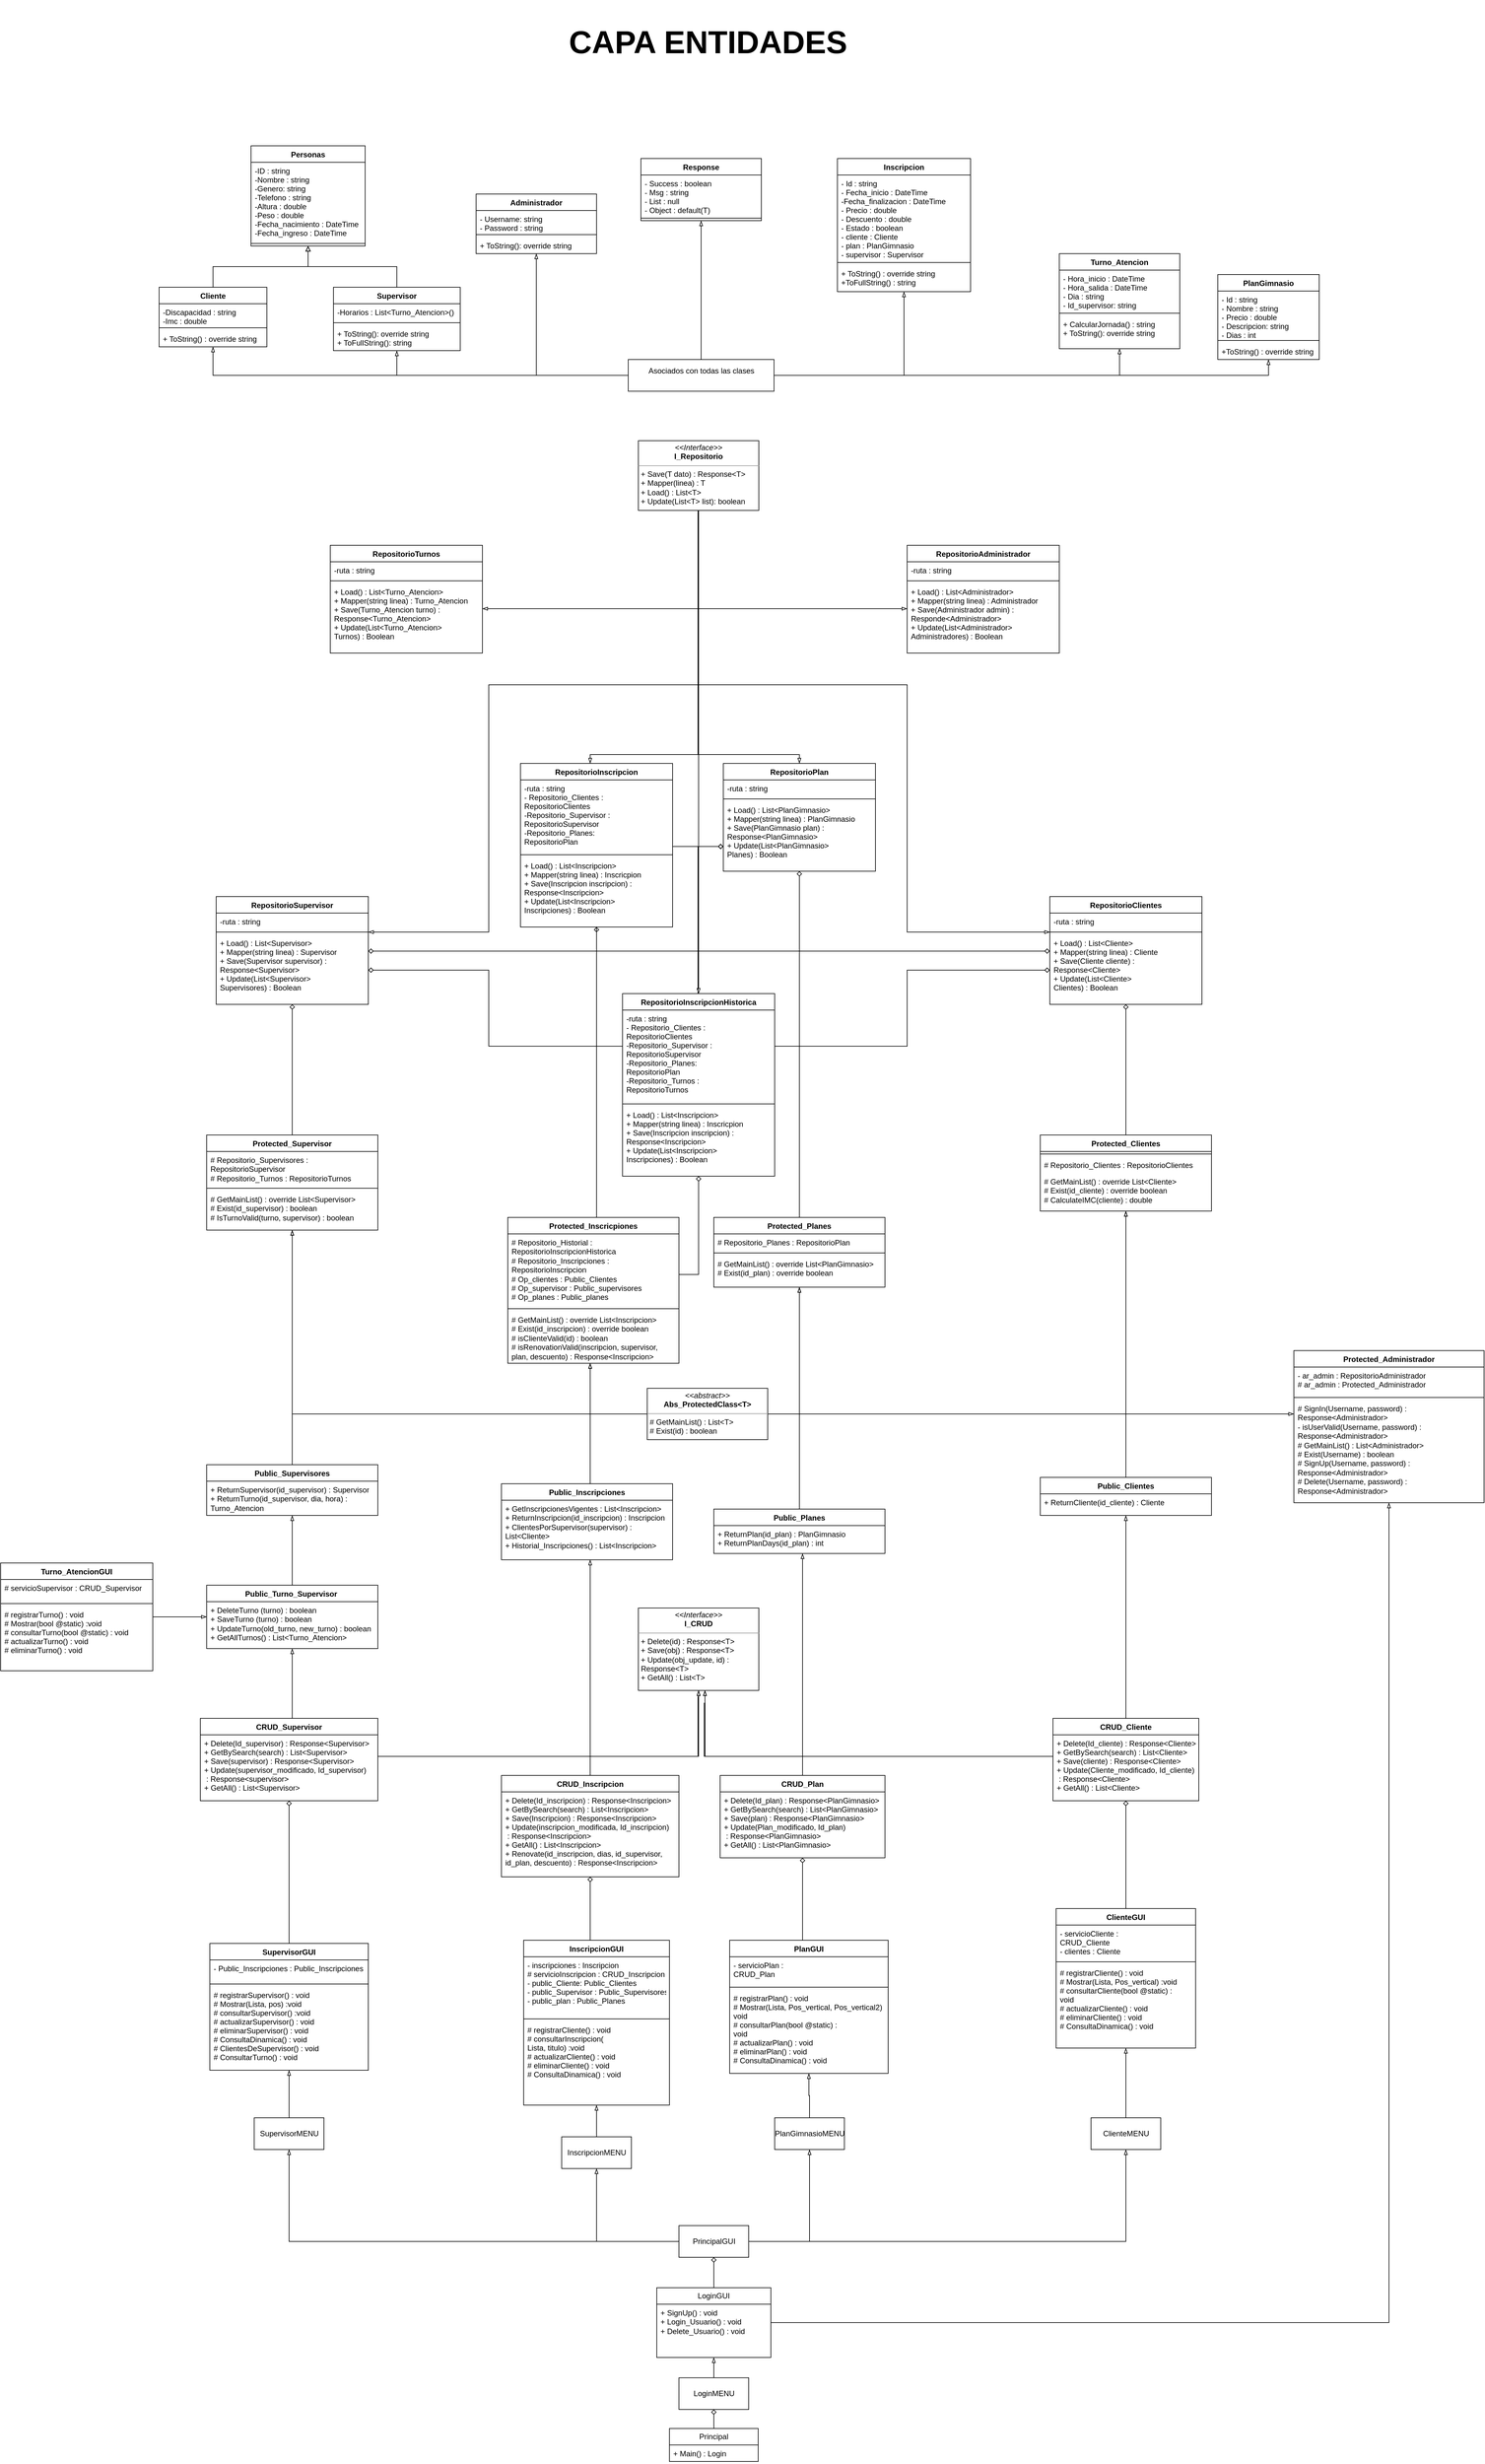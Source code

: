 <mxfile version="21.2.7" type="device">
  <diagram id="C5RBs43oDa-KdzZeNtuy" name="Page-1">
    <mxGraphModel dx="4250" dy="3711" grid="1" gridSize="10" guides="1" tooltips="1" connect="1" arrows="1" fold="1" page="1" pageScale="1" pageWidth="827" pageHeight="1169" math="0" shadow="0">
      <root>
        <mxCell id="WIyWlLk6GJQsqaUBKTNV-0" />
        <mxCell id="WIyWlLk6GJQsqaUBKTNV-1" parent="WIyWlLk6GJQsqaUBKTNV-0" />
        <mxCell id="_iXTdD1lSYq3oPoQXRom-0" value="Personas" style="swimlane;fontStyle=1;align=center;verticalAlign=top;childLayout=stackLayout;horizontal=1;startSize=26;horizontalStack=0;resizeParent=1;resizeParentMax=0;resizeLast=0;collapsible=1;marginBottom=0;" parent="WIyWlLk6GJQsqaUBKTNV-1" vertex="1">
          <mxGeometry x="-1215" y="-1040" width="180" height="158" as="geometry" />
        </mxCell>
        <mxCell id="_iXTdD1lSYq3oPoQXRom-1" value="-ID : string&#xa;-Nombre : string&#xa;-Genero: string&#xa;-Telefono : string&#xa;-Altura : double&#xa;-Peso : double&#xa;-Fecha_nacimiento : DateTime&#xa;-Fecha_ingreso : DateTime" style="text;strokeColor=none;fillColor=none;align=left;verticalAlign=top;spacingLeft=4;spacingRight=4;overflow=hidden;rotatable=0;points=[[0,0.5],[1,0.5]];portConstraint=eastwest;" parent="_iXTdD1lSYq3oPoQXRom-0" vertex="1">
          <mxGeometry y="26" width="180" height="124" as="geometry" />
        </mxCell>
        <mxCell id="_iXTdD1lSYq3oPoQXRom-2" value="" style="line;strokeWidth=1;fillColor=none;align=left;verticalAlign=middle;spacingTop=-1;spacingLeft=3;spacingRight=3;rotatable=0;labelPosition=right;points=[];portConstraint=eastwest;strokeColor=inherit;" parent="_iXTdD1lSYq3oPoQXRom-0" vertex="1">
          <mxGeometry y="150" width="180" height="8" as="geometry" />
        </mxCell>
        <mxCell id="Qtk4_LYa4ARSTrgP0Igf-10" style="edgeStyle=orthogonalEdgeStyle;rounded=0;orthogonalLoop=1;jettySize=auto;html=1;endArrow=block;endFill=0;" parent="WIyWlLk6GJQsqaUBKTNV-1" source="_iXTdD1lSYq3oPoQXRom-8" target="_iXTdD1lSYq3oPoQXRom-0" edge="1">
          <mxGeometry relative="1" as="geometry" />
        </mxCell>
        <mxCell id="_iXTdD1lSYq3oPoQXRom-8" value="Supervisor" style="swimlane;fontStyle=1;align=center;verticalAlign=top;childLayout=stackLayout;horizontal=1;startSize=26;horizontalStack=0;resizeParent=1;resizeParentMax=0;resizeLast=0;collapsible=1;marginBottom=0;" parent="WIyWlLk6GJQsqaUBKTNV-1" vertex="1">
          <mxGeometry x="-1085" y="-817" width="200" height="100" as="geometry" />
        </mxCell>
        <mxCell id="_iXTdD1lSYq3oPoQXRom-9" value="-Horarios : List&lt;Turno_Atencion&gt;()" style="text;strokeColor=none;fillColor=none;align=left;verticalAlign=top;spacingLeft=4;spacingRight=4;overflow=hidden;rotatable=0;points=[[0,0.5],[1,0.5]];portConstraint=eastwest;" parent="_iXTdD1lSYq3oPoQXRom-8" vertex="1">
          <mxGeometry y="26" width="200" height="26" as="geometry" />
        </mxCell>
        <mxCell id="_iXTdD1lSYq3oPoQXRom-10" value="" style="line;strokeWidth=1;fillColor=none;align=left;verticalAlign=middle;spacingTop=-1;spacingLeft=3;spacingRight=3;rotatable=0;labelPosition=right;points=[];portConstraint=eastwest;strokeColor=inherit;" parent="_iXTdD1lSYq3oPoQXRom-8" vertex="1">
          <mxGeometry y="52" width="200" height="8" as="geometry" />
        </mxCell>
        <mxCell id="_iXTdD1lSYq3oPoQXRom-11" value="+ ToString(): override string&#xa;+ ToFullString(): string" style="text;strokeColor=none;fillColor=none;align=left;verticalAlign=top;spacingLeft=4;spacingRight=4;overflow=hidden;rotatable=0;points=[[0,0.5],[1,0.5]];portConstraint=eastwest;" parent="_iXTdD1lSYq3oPoQXRom-8" vertex="1">
          <mxGeometry y="60" width="200" height="40" as="geometry" />
        </mxCell>
        <mxCell id="Qtk4_LYa4ARSTrgP0Igf-8" style="edgeStyle=orthogonalEdgeStyle;rounded=0;orthogonalLoop=1;jettySize=auto;html=1;endArrow=block;endFill=0;" parent="WIyWlLk6GJQsqaUBKTNV-1" source="_iXTdD1lSYq3oPoQXRom-4" target="_iXTdD1lSYq3oPoQXRom-0" edge="1">
          <mxGeometry relative="1" as="geometry" />
        </mxCell>
        <mxCell id="_iXTdD1lSYq3oPoQXRom-4" value="Cliente" style="swimlane;fontStyle=1;align=center;verticalAlign=top;childLayout=stackLayout;horizontal=1;startSize=26;horizontalStack=0;resizeParent=1;resizeParentMax=0;resizeLast=0;collapsible=1;marginBottom=0;" parent="WIyWlLk6GJQsqaUBKTNV-1" vertex="1">
          <mxGeometry x="-1360" y="-817" width="170" height="94" as="geometry" />
        </mxCell>
        <mxCell id="_iXTdD1lSYq3oPoQXRom-5" value="-Discapacidad : string&#xa;-Imc : double" style="text;strokeColor=none;fillColor=none;align=left;verticalAlign=top;spacingLeft=4;spacingRight=4;overflow=hidden;rotatable=0;points=[[0,0.5],[1,0.5]];portConstraint=eastwest;" parent="_iXTdD1lSYq3oPoQXRom-4" vertex="1">
          <mxGeometry y="26" width="170" height="34" as="geometry" />
        </mxCell>
        <mxCell id="_iXTdD1lSYq3oPoQXRom-6" value="" style="line;strokeWidth=1;fillColor=none;align=left;verticalAlign=middle;spacingTop=-1;spacingLeft=3;spacingRight=3;rotatable=0;labelPosition=right;points=[];portConstraint=eastwest;strokeColor=inherit;" parent="_iXTdD1lSYq3oPoQXRom-4" vertex="1">
          <mxGeometry y="60" width="170" height="8" as="geometry" />
        </mxCell>
        <mxCell id="_iXTdD1lSYq3oPoQXRom-7" value="+ ToString() : override string" style="text;strokeColor=none;fillColor=none;align=left;verticalAlign=top;spacingLeft=4;spacingRight=4;overflow=hidden;rotatable=0;points=[[0,0.5],[1,0.5]];portConstraint=eastwest;" parent="_iXTdD1lSYq3oPoQXRom-4" vertex="1">
          <mxGeometry y="68" width="170" height="26" as="geometry" />
        </mxCell>
        <mxCell id="_iXTdD1lSYq3oPoQXRom-20" value="Administrador" style="swimlane;fontStyle=1;align=center;verticalAlign=top;childLayout=stackLayout;horizontal=1;startSize=26;horizontalStack=0;resizeParent=1;resizeParentMax=0;resizeLast=0;collapsible=1;marginBottom=0;fontSize=12;" parent="WIyWlLk6GJQsqaUBKTNV-1" vertex="1">
          <mxGeometry x="-860" y="-964" width="190" height="94" as="geometry" />
        </mxCell>
        <mxCell id="_iXTdD1lSYq3oPoQXRom-21" value="- Username: string&#xa;- Password : string" style="text;strokeColor=none;fillColor=none;align=left;verticalAlign=top;spacingLeft=4;spacingRight=4;overflow=hidden;rotatable=0;points=[[0,0.5],[1,0.5]];portConstraint=eastwest;fontSize=12;" parent="_iXTdD1lSYq3oPoQXRom-20" vertex="1">
          <mxGeometry y="26" width="190" height="34" as="geometry" />
        </mxCell>
        <mxCell id="_iXTdD1lSYq3oPoQXRom-22" value="" style="line;strokeWidth=1;fillColor=none;align=left;verticalAlign=middle;spacingTop=-1;spacingLeft=3;spacingRight=3;rotatable=0;labelPosition=right;points=[];portConstraint=eastwest;strokeColor=inherit;fontSize=18;" parent="_iXTdD1lSYq3oPoQXRom-20" vertex="1">
          <mxGeometry y="60" width="190" height="8" as="geometry" />
        </mxCell>
        <mxCell id="_iXTdD1lSYq3oPoQXRom-23" value="+ ToString(): override string" style="text;strokeColor=none;fillColor=none;align=left;verticalAlign=top;spacingLeft=4;spacingRight=4;overflow=hidden;rotatable=0;points=[[0,0.5],[1,0.5]];portConstraint=eastwest;fontSize=12;" parent="_iXTdD1lSYq3oPoQXRom-20" vertex="1">
          <mxGeometry y="68" width="190" height="26" as="geometry" />
        </mxCell>
        <mxCell id="_iXTdD1lSYq3oPoQXRom-25" value="Response" style="swimlane;fontStyle=1;align=center;verticalAlign=top;childLayout=stackLayout;horizontal=1;startSize=26;horizontalStack=0;resizeParent=1;resizeParentMax=0;resizeLast=0;collapsible=1;marginBottom=0;fontSize=12;" parent="WIyWlLk6GJQsqaUBKTNV-1" vertex="1">
          <mxGeometry x="-600" y="-1020" width="190" height="98" as="geometry" />
        </mxCell>
        <mxCell id="_iXTdD1lSYq3oPoQXRom-26" value="- Success : boolean&#xa;- Msg : string&#xa;- List : null&#xa;- Object : default(T)" style="text;strokeColor=none;fillColor=none;align=left;verticalAlign=top;spacingLeft=4;spacingRight=4;overflow=hidden;rotatable=0;points=[[0,0.5],[1,0.5]];portConstraint=eastwest;fontSize=12;" parent="_iXTdD1lSYq3oPoQXRom-25" vertex="1">
          <mxGeometry y="26" width="190" height="64" as="geometry" />
        </mxCell>
        <mxCell id="_iXTdD1lSYq3oPoQXRom-27" value="" style="line;strokeWidth=1;fillColor=none;align=left;verticalAlign=middle;spacingTop=-1;spacingLeft=3;spacingRight=3;rotatable=0;labelPosition=right;points=[];portConstraint=eastwest;strokeColor=inherit;fontSize=12;" parent="_iXTdD1lSYq3oPoQXRom-25" vertex="1">
          <mxGeometry y="90" width="190" height="8" as="geometry" />
        </mxCell>
        <mxCell id="_iXTdD1lSYq3oPoQXRom-31" style="edgeStyle=orthogonalEdgeStyle;rounded=0;orthogonalLoop=1;jettySize=auto;html=1;exitX=1;exitY=0.5;exitDx=0;exitDy=0;fontSize=12;" parent="WIyWlLk6GJQsqaUBKTNV-1" edge="1">
          <mxGeometry relative="1" as="geometry">
            <mxPoint x="50" y="-1040" as="sourcePoint" />
            <mxPoint x="50" y="-1040" as="targetPoint" />
          </mxGeometry>
        </mxCell>
        <mxCell id="_iXTdD1lSYq3oPoQXRom-32" value="Inscripcion" style="swimlane;fontStyle=1;align=center;verticalAlign=top;childLayout=stackLayout;horizontal=1;startSize=26;horizontalStack=0;resizeParent=1;resizeParentMax=0;resizeLast=0;collapsible=1;marginBottom=0;fontSize=12;" parent="WIyWlLk6GJQsqaUBKTNV-1" vertex="1">
          <mxGeometry x="-290" y="-1020" width="210" height="210" as="geometry" />
        </mxCell>
        <mxCell id="_iXTdD1lSYq3oPoQXRom-33" value="- Id : string&#xa;- Fecha_inicio : DateTime&#xa;-Fecha_finalizacion : DateTime&#xa;- Precio : double&#xa;- Descuento : double&#xa;- Estado : boolean&#xa;- cliente : Cliente&#xa;- plan : PlanGimnasio&#xa;- supervisor : Supervisor" style="text;strokeColor=none;fillColor=none;align=left;verticalAlign=top;spacingLeft=4;spacingRight=4;overflow=hidden;rotatable=0;points=[[0,0.5],[1,0.5]];portConstraint=eastwest;fontSize=12;" parent="_iXTdD1lSYq3oPoQXRom-32" vertex="1">
          <mxGeometry y="26" width="210" height="134" as="geometry" />
        </mxCell>
        <mxCell id="_iXTdD1lSYq3oPoQXRom-34" value="" style="line;strokeWidth=1;fillColor=none;align=left;verticalAlign=middle;spacingTop=-1;spacingLeft=3;spacingRight=3;rotatable=0;labelPosition=right;points=[];portConstraint=eastwest;strokeColor=inherit;fontSize=12;" parent="_iXTdD1lSYq3oPoQXRom-32" vertex="1">
          <mxGeometry y="160" width="210" height="8" as="geometry" />
        </mxCell>
        <mxCell id="_iXTdD1lSYq3oPoQXRom-35" value="+ ToString() : override string&#xa;+ToFullString() : string" style="text;strokeColor=none;fillColor=none;align=left;verticalAlign=top;spacingLeft=4;spacingRight=4;overflow=hidden;rotatable=0;points=[[0,0.5],[1,0.5]];portConstraint=eastwest;fontSize=12;" parent="_iXTdD1lSYq3oPoQXRom-32" vertex="1">
          <mxGeometry y="168" width="210" height="42" as="geometry" />
        </mxCell>
        <mxCell id="_iXTdD1lSYq3oPoQXRom-36" value="PlanGimnasio" style="swimlane;fontStyle=1;align=center;verticalAlign=top;childLayout=stackLayout;horizontal=1;startSize=26;horizontalStack=0;resizeParent=1;resizeParentMax=0;resizeLast=0;collapsible=1;marginBottom=0;fontSize=12;" parent="WIyWlLk6GJQsqaUBKTNV-1" vertex="1">
          <mxGeometry x="310" y="-837" width="160" height="134" as="geometry" />
        </mxCell>
        <mxCell id="_iXTdD1lSYq3oPoQXRom-37" value="- Id : string&#xa;- Nombre : string&#xa;- Precio : double&#xa;- Descripcion: string&#xa;- Dias : int" style="text;strokeColor=none;fillColor=none;align=left;verticalAlign=top;spacingLeft=4;spacingRight=4;overflow=hidden;rotatable=0;points=[[0,0.5],[1,0.5]];portConstraint=eastwest;fontSize=12;" parent="_iXTdD1lSYq3oPoQXRom-36" vertex="1">
          <mxGeometry y="26" width="160" height="74" as="geometry" />
        </mxCell>
        <mxCell id="_iXTdD1lSYq3oPoQXRom-38" value="" style="line;strokeWidth=1;fillColor=none;align=left;verticalAlign=middle;spacingTop=-1;spacingLeft=3;spacingRight=3;rotatable=0;labelPosition=right;points=[];portConstraint=eastwest;strokeColor=inherit;fontSize=12;" parent="_iXTdD1lSYq3oPoQXRom-36" vertex="1">
          <mxGeometry y="100" width="160" height="8" as="geometry" />
        </mxCell>
        <mxCell id="_iXTdD1lSYq3oPoQXRom-39" value="+ToString() : override string" style="text;strokeColor=none;fillColor=none;align=left;verticalAlign=top;spacingLeft=4;spacingRight=4;overflow=hidden;rotatable=0;points=[[0,0.5],[1,0.5]];portConstraint=eastwest;fontSize=12;" parent="_iXTdD1lSYq3oPoQXRom-36" vertex="1">
          <mxGeometry y="108" width="160" height="26" as="geometry" />
        </mxCell>
        <mxCell id="_iXTdD1lSYq3oPoQXRom-40" value="Turno_Atencion" style="swimlane;fontStyle=1;align=center;verticalAlign=top;childLayout=stackLayout;horizontal=1;startSize=26;horizontalStack=0;resizeParent=1;resizeParentMax=0;resizeLast=0;collapsible=1;marginBottom=0;fontSize=12;" parent="WIyWlLk6GJQsqaUBKTNV-1" vertex="1">
          <mxGeometry x="60" y="-870" width="190" height="150" as="geometry" />
        </mxCell>
        <mxCell id="_iXTdD1lSYq3oPoQXRom-41" value="- Hora_inicio : DateTime&#xa;- Hora_salida : DateTime&#xa;- Dia : string&#xa;- Id_supervisor: string" style="text;strokeColor=none;fillColor=none;align=left;verticalAlign=top;spacingLeft=4;spacingRight=4;overflow=hidden;rotatable=0;points=[[0,0.5],[1,0.5]];portConstraint=eastwest;fontSize=12;" parent="_iXTdD1lSYq3oPoQXRom-40" vertex="1">
          <mxGeometry y="26" width="190" height="64" as="geometry" />
        </mxCell>
        <mxCell id="_iXTdD1lSYq3oPoQXRom-42" value="" style="line;strokeWidth=1;fillColor=none;align=left;verticalAlign=middle;spacingTop=-1;spacingLeft=3;spacingRight=3;rotatable=0;labelPosition=right;points=[];portConstraint=eastwest;strokeColor=inherit;fontSize=12;" parent="_iXTdD1lSYq3oPoQXRom-40" vertex="1">
          <mxGeometry y="90" width="190" height="8" as="geometry" />
        </mxCell>
        <mxCell id="_iXTdD1lSYq3oPoQXRom-43" value="+ CalcularJornada() : string&#xa;+ ToString(): override string" style="text;strokeColor=none;fillColor=none;align=left;verticalAlign=top;spacingLeft=4;spacingRight=4;overflow=hidden;rotatable=0;points=[[0,0.5],[1,0.5]];portConstraint=eastwest;fontSize=12;" parent="_iXTdD1lSYq3oPoQXRom-40" vertex="1">
          <mxGeometry y="98" width="190" height="52" as="geometry" />
        </mxCell>
        <mxCell id="_iXTdD1lSYq3oPoQXRom-44" value="CAPA ENTIDADES" style="text;align=center;fontStyle=1;verticalAlign=middle;spacingLeft=3;spacingRight=3;strokeColor=none;rotatable=0;points=[[0,0.5],[1,0.5]];portConstraint=eastwest;fontSize=50;" parent="WIyWlLk6GJQsqaUBKTNV-1" vertex="1">
          <mxGeometry x="-709" y="-1270" width="430" height="120" as="geometry" />
        </mxCell>
        <mxCell id="_iXTdD1lSYq3oPoQXRom-58" value="&lt;p style=&quot;margin:0px;margin-top:4px;text-align:center;&quot;&gt;&lt;i&gt;&amp;lt;&amp;lt;Interface&amp;gt;&amp;gt;&lt;/i&gt;&lt;br&gt;&lt;b&gt;I_Repositorio&lt;/b&gt;&lt;/p&gt;&lt;hr size=&quot;1&quot;&gt;&lt;p style=&quot;margin:0px;margin-left:4px;&quot;&gt;+ Save(T dato) : Response&amp;lt;T&amp;gt;&lt;/p&gt;&lt;p style=&quot;margin:0px;margin-left:4px;&quot;&gt;+ Mapper(linea) : T&lt;/p&gt;&lt;p style=&quot;margin:0px;margin-left:4px;&quot;&gt;+ Load() : List&amp;lt;T&amp;gt;&lt;/p&gt;&lt;p style=&quot;margin:0px;margin-left:4px;&quot;&gt;+ Update(List&amp;lt;T&amp;gt; list): boolean&lt;/p&gt;" style="verticalAlign=top;align=left;overflow=fill;fontSize=12;fontFamily=Helvetica;html=1;" parent="WIyWlLk6GJQsqaUBKTNV-1" vertex="1">
          <mxGeometry x="-604" y="-575" width="190" height="110" as="geometry" />
        </mxCell>
        <mxCell id="_iXTdD1lSYq3oPoQXRom-60" value="RepositorioAdministrador" style="swimlane;fontStyle=1;align=center;verticalAlign=top;childLayout=stackLayout;horizontal=1;startSize=26;horizontalStack=0;resizeParent=1;resizeParentMax=0;resizeLast=0;collapsible=1;marginBottom=0;fontSize=12;" parent="WIyWlLk6GJQsqaUBKTNV-1" vertex="1">
          <mxGeometry x="-180" y="-410" width="240" height="170" as="geometry" />
        </mxCell>
        <mxCell id="_iXTdD1lSYq3oPoQXRom-61" value="-ruta : string" style="text;strokeColor=none;fillColor=none;align=left;verticalAlign=top;spacingLeft=4;spacingRight=4;overflow=hidden;rotatable=0;points=[[0,0.5],[1,0.5]];portConstraint=eastwest;fontSize=12;" parent="_iXTdD1lSYq3oPoQXRom-60" vertex="1">
          <mxGeometry y="26" width="240" height="26" as="geometry" />
        </mxCell>
        <mxCell id="_iXTdD1lSYq3oPoQXRom-62" value="" style="line;strokeWidth=1;fillColor=none;align=left;verticalAlign=middle;spacingTop=-1;spacingLeft=3;spacingRight=3;rotatable=0;labelPosition=right;points=[];portConstraint=eastwest;strokeColor=inherit;fontSize=12;" parent="_iXTdD1lSYq3oPoQXRom-60" vertex="1">
          <mxGeometry y="52" width="240" height="8" as="geometry" />
        </mxCell>
        <mxCell id="_iXTdD1lSYq3oPoQXRom-63" value="+ Load() : List&lt;Administrador&gt;&#xa;+ Mapper(string linea) : Administrador&#xa;+ Save(Administrador admin) :&#xa;Responde&lt;Administrador&gt;&#xa;+ Update(List&lt;Administrador&gt; &#xa;Administradores) : Boolean" style="text;strokeColor=none;fillColor=none;align=left;verticalAlign=top;spacingLeft=4;spacingRight=4;overflow=hidden;rotatable=0;points=[[0,0.5],[1,0.5]];portConstraint=eastwest;fontSize=12;" parent="_iXTdD1lSYq3oPoQXRom-60" vertex="1">
          <mxGeometry y="60" width="240" height="110" as="geometry" />
        </mxCell>
        <mxCell id="_iXTdD1lSYq3oPoQXRom-64" value="RepositorioClientes" style="swimlane;fontStyle=1;align=center;verticalAlign=top;childLayout=stackLayout;horizontal=1;startSize=26;horizontalStack=0;resizeParent=1;resizeParentMax=0;resizeLast=0;collapsible=1;marginBottom=0;fontSize=12;" parent="WIyWlLk6GJQsqaUBKTNV-1" vertex="1">
          <mxGeometry x="45" y="144" width="240" height="170" as="geometry" />
        </mxCell>
        <mxCell id="_iXTdD1lSYq3oPoQXRom-65" value="-ruta : string" style="text;strokeColor=none;fillColor=none;align=left;verticalAlign=top;spacingLeft=4;spacingRight=4;overflow=hidden;rotatable=0;points=[[0,0.5],[1,0.5]];portConstraint=eastwest;fontSize=12;" parent="_iXTdD1lSYq3oPoQXRom-64" vertex="1">
          <mxGeometry y="26" width="240" height="26" as="geometry" />
        </mxCell>
        <mxCell id="_iXTdD1lSYq3oPoQXRom-66" value="" style="line;strokeWidth=1;fillColor=none;align=left;verticalAlign=middle;spacingTop=-1;spacingLeft=3;spacingRight=3;rotatable=0;labelPosition=right;points=[];portConstraint=eastwest;strokeColor=inherit;fontSize=12;" parent="_iXTdD1lSYq3oPoQXRom-64" vertex="1">
          <mxGeometry y="52" width="240" height="8" as="geometry" />
        </mxCell>
        <mxCell id="_iXTdD1lSYq3oPoQXRom-67" value="+ Load() : List&lt;Cliente&gt;&#xa;+ Mapper(string linea) : Cliente&#xa;+ Save(Cliente cliente) :&#xa;Response&lt;Cliente&gt;&#xa;+ Update(List&lt;Cliente&gt; &#xa;Clientes) : Boolean" style="text;strokeColor=none;fillColor=none;align=left;verticalAlign=top;spacingLeft=4;spacingRight=4;overflow=hidden;rotatable=0;points=[[0,0.5],[1,0.5]];portConstraint=eastwest;fontSize=12;" parent="_iXTdD1lSYq3oPoQXRom-64" vertex="1">
          <mxGeometry y="60" width="240" height="110" as="geometry" />
        </mxCell>
        <mxCell id="_iXTdD1lSYq3oPoQXRom-68" value="RepositorioInscripcion" style="swimlane;fontStyle=1;align=center;verticalAlign=top;childLayout=stackLayout;horizontal=1;startSize=26;horizontalStack=0;resizeParent=1;resizeParentMax=0;resizeLast=0;collapsible=1;marginBottom=0;fontSize=12;" parent="WIyWlLk6GJQsqaUBKTNV-1" vertex="1">
          <mxGeometry x="-790" y="-66" width="240" height="258" as="geometry" />
        </mxCell>
        <mxCell id="_iXTdD1lSYq3oPoQXRom-69" value="-ruta : string&#xa;- Repositorio_Clientes : &#xa;RepositorioClientes&#xa;-Repositorio_Supervisor :&#xa;RepositorioSupervisor&#xa;-Repositorio_Planes:&#xa;RepositorioPlan" style="text;strokeColor=none;fillColor=none;align=left;verticalAlign=top;spacingLeft=4;spacingRight=4;overflow=hidden;rotatable=0;points=[[0,0.5],[1,0.5]];portConstraint=eastwest;fontSize=12;" parent="_iXTdD1lSYq3oPoQXRom-68" vertex="1">
          <mxGeometry y="26" width="240" height="114" as="geometry" />
        </mxCell>
        <mxCell id="_iXTdD1lSYq3oPoQXRom-70" value="" style="line;strokeWidth=1;fillColor=none;align=left;verticalAlign=middle;spacingTop=-1;spacingLeft=3;spacingRight=3;rotatable=0;labelPosition=right;points=[];portConstraint=eastwest;strokeColor=inherit;fontSize=12;" parent="_iXTdD1lSYq3oPoQXRom-68" vertex="1">
          <mxGeometry y="140" width="240" height="8" as="geometry" />
        </mxCell>
        <mxCell id="_iXTdD1lSYq3oPoQXRom-71" value="+ Load() : List&lt;Inscripcion&gt;&#xa;+ Mapper(string linea) : Inscricpion&#xa;+ Save(Inscripcion inscripcion) :&#xa;Response&lt;Inscripcion&gt;&#xa;+ Update(List&lt;Inscripcion&gt; &#xa;Inscripciones) : Boolean" style="text;strokeColor=none;fillColor=none;align=left;verticalAlign=top;spacingLeft=4;spacingRight=4;overflow=hidden;rotatable=0;points=[[0,0.5],[1,0.5]];portConstraint=eastwest;fontSize=12;" parent="_iXTdD1lSYq3oPoQXRom-68" vertex="1">
          <mxGeometry y="148" width="240" height="110" as="geometry" />
        </mxCell>
        <mxCell id="_iXTdD1lSYq3oPoQXRom-72" value="RepositorioInscripcionHistorica" style="swimlane;fontStyle=1;align=center;verticalAlign=top;childLayout=stackLayout;horizontal=1;startSize=26;horizontalStack=0;resizeParent=1;resizeParentMax=0;resizeLast=0;collapsible=1;marginBottom=0;fontSize=12;" parent="WIyWlLk6GJQsqaUBKTNV-1" vertex="1">
          <mxGeometry x="-629" y="297" width="240" height="288" as="geometry" />
        </mxCell>
        <mxCell id="_iXTdD1lSYq3oPoQXRom-73" value="-ruta : string&#xa;- Repositorio_Clientes : &#xa;RepositorioClientes&#xa;-Repositorio_Supervisor :&#xa;RepositorioSupervisor&#xa;-Repositorio_Planes:&#xa;RepositorioPlan&#xa;-Repositorio_Turnos :&#xa;RepositorioTurnos" style="text;strokeColor=none;fillColor=none;align=left;verticalAlign=top;spacingLeft=4;spacingRight=4;overflow=hidden;rotatable=0;points=[[0,0.5],[1,0.5]];portConstraint=eastwest;fontSize=12;" parent="_iXTdD1lSYq3oPoQXRom-72" vertex="1">
          <mxGeometry y="26" width="240" height="144" as="geometry" />
        </mxCell>
        <mxCell id="_iXTdD1lSYq3oPoQXRom-74" value="" style="line;strokeWidth=1;fillColor=none;align=left;verticalAlign=middle;spacingTop=-1;spacingLeft=3;spacingRight=3;rotatable=0;labelPosition=right;points=[];portConstraint=eastwest;strokeColor=inherit;fontSize=12;" parent="_iXTdD1lSYq3oPoQXRom-72" vertex="1">
          <mxGeometry y="170" width="240" height="8" as="geometry" />
        </mxCell>
        <mxCell id="_iXTdD1lSYq3oPoQXRom-75" value="+ Load() : List&lt;Inscripcion&gt;&#xa;+ Mapper(string linea) : Inscricpion&#xa;+ Save(Inscripcion inscripcion) :&#xa;Response&lt;Inscripcion&gt;&#xa;+ Update(List&lt;Inscripcion&gt; &#xa;Inscripciones) : Boolean" style="text;strokeColor=none;fillColor=none;align=left;verticalAlign=top;spacingLeft=4;spacingRight=4;overflow=hidden;rotatable=0;points=[[0,0.5],[1,0.5]];portConstraint=eastwest;fontSize=12;" parent="_iXTdD1lSYq3oPoQXRom-72" vertex="1">
          <mxGeometry y="178" width="240" height="110" as="geometry" />
        </mxCell>
        <mxCell id="_iXTdD1lSYq3oPoQXRom-76" value="RepositorioPlan" style="swimlane;fontStyle=1;align=center;verticalAlign=top;childLayout=stackLayout;horizontal=1;startSize=26;horizontalStack=0;resizeParent=1;resizeParentMax=0;resizeLast=0;collapsible=1;marginBottom=0;fontSize=12;" parent="WIyWlLk6GJQsqaUBKTNV-1" vertex="1">
          <mxGeometry x="-470" y="-66" width="240" height="170" as="geometry" />
        </mxCell>
        <mxCell id="_iXTdD1lSYq3oPoQXRom-77" value="-ruta : string" style="text;strokeColor=none;fillColor=none;align=left;verticalAlign=top;spacingLeft=4;spacingRight=4;overflow=hidden;rotatable=0;points=[[0,0.5],[1,0.5]];portConstraint=eastwest;fontSize=12;" parent="_iXTdD1lSYq3oPoQXRom-76" vertex="1">
          <mxGeometry y="26" width="240" height="26" as="geometry" />
        </mxCell>
        <mxCell id="_iXTdD1lSYq3oPoQXRom-78" value="" style="line;strokeWidth=1;fillColor=none;align=left;verticalAlign=middle;spacingTop=-1;spacingLeft=3;spacingRight=3;rotatable=0;labelPosition=right;points=[];portConstraint=eastwest;strokeColor=inherit;fontSize=12;" parent="_iXTdD1lSYq3oPoQXRom-76" vertex="1">
          <mxGeometry y="52" width="240" height="8" as="geometry" />
        </mxCell>
        <mxCell id="_iXTdD1lSYq3oPoQXRom-79" value="+ Load() : List&lt;PlanGimnasio&gt;&#xa;+ Mapper(string linea) : PlanGimnasio&#xa;+ Save(PlanGimnasio plan) :&#xa;Response&lt;PlanGimnasio&gt;&#xa;+ Update(List&lt;PlanGimnasio&gt; &#xa;Planes) : Boolean" style="text;strokeColor=none;fillColor=none;align=left;verticalAlign=top;spacingLeft=4;spacingRight=4;overflow=hidden;rotatable=0;points=[[0,0.5],[1,0.5]];portConstraint=eastwest;fontSize=12;" parent="_iXTdD1lSYq3oPoQXRom-76" vertex="1">
          <mxGeometry y="60" width="240" height="110" as="geometry" />
        </mxCell>
        <mxCell id="_iXTdD1lSYq3oPoQXRom-80" value="RepositorioSupervisor" style="swimlane;fontStyle=1;align=center;verticalAlign=top;childLayout=stackLayout;horizontal=1;startSize=26;horizontalStack=0;resizeParent=1;resizeParentMax=0;resizeLast=0;collapsible=1;marginBottom=0;fontSize=12;" parent="WIyWlLk6GJQsqaUBKTNV-1" vertex="1">
          <mxGeometry x="-1270" y="144" width="240" height="170" as="geometry" />
        </mxCell>
        <mxCell id="_iXTdD1lSYq3oPoQXRom-81" value="-ruta : string" style="text;strokeColor=none;fillColor=none;align=left;verticalAlign=top;spacingLeft=4;spacingRight=4;overflow=hidden;rotatable=0;points=[[0,0.5],[1,0.5]];portConstraint=eastwest;fontSize=12;" parent="_iXTdD1lSYq3oPoQXRom-80" vertex="1">
          <mxGeometry y="26" width="240" height="26" as="geometry" />
        </mxCell>
        <mxCell id="_iXTdD1lSYq3oPoQXRom-82" value="" style="line;strokeWidth=1;fillColor=none;align=left;verticalAlign=middle;spacingTop=-1;spacingLeft=3;spacingRight=3;rotatable=0;labelPosition=right;points=[];portConstraint=eastwest;strokeColor=inherit;fontSize=12;" parent="_iXTdD1lSYq3oPoQXRom-80" vertex="1">
          <mxGeometry y="52" width="240" height="8" as="geometry" />
        </mxCell>
        <mxCell id="_iXTdD1lSYq3oPoQXRom-83" value="+ Load() : List&lt;Supervisor&gt;&#xa;+ Mapper(string linea) : Supervisor&#xa;+ Save(Supervisor supervisor) :&#xa;Response&lt;Supervisor&gt;&#xa;+ Update(List&lt;Supervisor&gt; &#xa;Supervisores) : Boolean" style="text;strokeColor=none;fillColor=none;align=left;verticalAlign=top;spacingLeft=4;spacingRight=4;overflow=hidden;rotatable=0;points=[[0,0.5],[1,0.5]];portConstraint=eastwest;fontSize=12;" parent="_iXTdD1lSYq3oPoQXRom-80" vertex="1">
          <mxGeometry y="60" width="240" height="110" as="geometry" />
        </mxCell>
        <mxCell id="_iXTdD1lSYq3oPoQXRom-84" value="RepositorioTurnos" style="swimlane;fontStyle=1;align=center;verticalAlign=top;childLayout=stackLayout;horizontal=1;startSize=26;horizontalStack=0;resizeParent=1;resizeParentMax=0;resizeLast=0;collapsible=1;marginBottom=0;fontSize=12;" parent="WIyWlLk6GJQsqaUBKTNV-1" vertex="1">
          <mxGeometry x="-1090" y="-410" width="240" height="170" as="geometry" />
        </mxCell>
        <mxCell id="_iXTdD1lSYq3oPoQXRom-85" value="-ruta : string" style="text;strokeColor=none;fillColor=none;align=left;verticalAlign=top;spacingLeft=4;spacingRight=4;overflow=hidden;rotatable=0;points=[[0,0.5],[1,0.5]];portConstraint=eastwest;fontSize=12;" parent="_iXTdD1lSYq3oPoQXRom-84" vertex="1">
          <mxGeometry y="26" width="240" height="26" as="geometry" />
        </mxCell>
        <mxCell id="_iXTdD1lSYq3oPoQXRom-86" value="" style="line;strokeWidth=1;fillColor=none;align=left;verticalAlign=middle;spacingTop=-1;spacingLeft=3;spacingRight=3;rotatable=0;labelPosition=right;points=[];portConstraint=eastwest;strokeColor=inherit;fontSize=12;" parent="_iXTdD1lSYq3oPoQXRom-84" vertex="1">
          <mxGeometry y="52" width="240" height="8" as="geometry" />
        </mxCell>
        <mxCell id="_iXTdD1lSYq3oPoQXRom-87" value="+ Load() : List&lt;Turno_Atencion&gt;&#xa;+ Mapper(string linea) : Turno_Atencion&#xa;+ Save(Turno_Atencion turno) :&#xa;Response&lt;Turno_Atencion&gt;&#xa;+ Update(List&lt;Turno_Atencion&gt; &#xa;Turnos) : Boolean" style="text;strokeColor=none;fillColor=none;align=left;verticalAlign=top;spacingLeft=4;spacingRight=4;overflow=hidden;rotatable=0;points=[[0,0.5],[1,0.5]];portConstraint=eastwest;fontSize=12;" parent="_iXTdD1lSYq3oPoQXRom-84" vertex="1">
          <mxGeometry y="60" width="240" height="110" as="geometry" />
        </mxCell>
        <mxCell id="RvzgaXAZfwEzNbiMSwnh-81" style="edgeStyle=orthogonalEdgeStyle;rounded=0;orthogonalLoop=1;jettySize=auto;html=1;endArrow=blockThin;endFill=0;" edge="1" parent="WIyWlLk6GJQsqaUBKTNV-1" source="_iXTdD1lSYq3oPoQXRom-93" target="_iXTdD1lSYq3oPoQXRom-101">
          <mxGeometry relative="1" as="geometry" />
        </mxCell>
        <mxCell id="RvzgaXAZfwEzNbiMSwnh-82" style="edgeStyle=orthogonalEdgeStyle;rounded=0;orthogonalLoop=1;jettySize=auto;html=1;endArrow=blockThin;endFill=0;" edge="1" parent="WIyWlLk6GJQsqaUBKTNV-1" source="_iXTdD1lSYq3oPoQXRom-93" target="_iXTdD1lSYq3oPoQXRom-99">
          <mxGeometry relative="1" as="geometry" />
        </mxCell>
        <mxCell id="RvzgaXAZfwEzNbiMSwnh-83" style="edgeStyle=orthogonalEdgeStyle;rounded=0;orthogonalLoop=1;jettySize=auto;html=1;endArrow=blockThin;endFill=0;" edge="1" parent="WIyWlLk6GJQsqaUBKTNV-1" source="_iXTdD1lSYq3oPoQXRom-93" target="_iXTdD1lSYq3oPoQXRom-100">
          <mxGeometry relative="1" as="geometry" />
        </mxCell>
        <mxCell id="RvzgaXAZfwEzNbiMSwnh-84" style="edgeStyle=orthogonalEdgeStyle;rounded=0;orthogonalLoop=1;jettySize=auto;html=1;endArrow=blockThin;endFill=0;" edge="1" parent="WIyWlLk6GJQsqaUBKTNV-1" source="_iXTdD1lSYq3oPoQXRom-93" target="_iXTdD1lSYq3oPoQXRom-98">
          <mxGeometry relative="1" as="geometry" />
        </mxCell>
        <mxCell id="_iXTdD1lSYq3oPoQXRom-93" value="PrincipalGUI" style="html=1;fontSize=12;" parent="WIyWlLk6GJQsqaUBKTNV-1" vertex="1">
          <mxGeometry x="-540" y="2240" width="110" height="50" as="geometry" />
        </mxCell>
        <mxCell id="RvzgaXAZfwEzNbiMSwnh-80" style="edgeStyle=orthogonalEdgeStyle;rounded=0;orthogonalLoop=1;jettySize=auto;html=1;endArrow=blockThin;endFill=0;" edge="1" parent="WIyWlLk6GJQsqaUBKTNV-1" source="_iXTdD1lSYq3oPoQXRom-98" target="_iXTdD1lSYq3oPoQXRom-103">
          <mxGeometry relative="1" as="geometry" />
        </mxCell>
        <mxCell id="_iXTdD1lSYq3oPoQXRom-98" value="ClienteMENU" style="html=1;fontSize=12;" parent="WIyWlLk6GJQsqaUBKTNV-1" vertex="1">
          <mxGeometry x="110" y="2070" width="110" height="50" as="geometry" />
        </mxCell>
        <mxCell id="_iXTdD1lSYq3oPoQXRom-99" value="InscripcionMENU" style="html=1;fontSize=12;" parent="WIyWlLk6GJQsqaUBKTNV-1" vertex="1">
          <mxGeometry x="-725" y="2100" width="110" height="50" as="geometry" />
        </mxCell>
        <mxCell id="RvzgaXAZfwEzNbiMSwnh-79" style="edgeStyle=orthogonalEdgeStyle;rounded=0;orthogonalLoop=1;jettySize=auto;html=1;endArrow=blockThin;endFill=0;" edge="1" parent="WIyWlLk6GJQsqaUBKTNV-1" source="_iXTdD1lSYq3oPoQXRom-100" target="_iXTdD1lSYq3oPoQXRom-111">
          <mxGeometry relative="1" as="geometry" />
        </mxCell>
        <mxCell id="_iXTdD1lSYq3oPoQXRom-100" value="PlanGimnasioMENU" style="html=1;fontSize=12;" parent="WIyWlLk6GJQsqaUBKTNV-1" vertex="1">
          <mxGeometry x="-389" y="2070" width="110" height="50" as="geometry" />
        </mxCell>
        <mxCell id="_iXTdD1lSYq3oPoQXRom-101" value="SupervisorMENU" style="html=1;fontSize=12;" parent="WIyWlLk6GJQsqaUBKTNV-1" vertex="1">
          <mxGeometry x="-1210" y="2070" width="110" height="50" as="geometry" />
        </mxCell>
        <mxCell id="_iXTdD1lSYq3oPoQXRom-103" value="ClienteGUI" style="swimlane;fontStyle=1;align=center;verticalAlign=top;childLayout=stackLayout;horizontal=1;startSize=26;horizontalStack=0;resizeParent=1;resizeParentMax=0;resizeLast=0;collapsible=1;marginBottom=0;fontSize=12;" parent="WIyWlLk6GJQsqaUBKTNV-1" vertex="1">
          <mxGeometry x="55" y="1740" width="220" height="220" as="geometry" />
        </mxCell>
        <mxCell id="_iXTdD1lSYq3oPoQXRom-104" value="- servicioCliente : &#xa;CRUD_Cliente&#xa;- clientes : Cliente" style="text;strokeColor=none;fillColor=none;align=left;verticalAlign=top;spacingLeft=4;spacingRight=4;overflow=hidden;rotatable=0;points=[[0,0.5],[1,0.5]];portConstraint=eastwest;fontSize=12;" parent="_iXTdD1lSYq3oPoQXRom-103" vertex="1">
          <mxGeometry y="26" width="220" height="54" as="geometry" />
        </mxCell>
        <mxCell id="_iXTdD1lSYq3oPoQXRom-105" value="" style="line;strokeWidth=1;fillColor=none;align=left;verticalAlign=middle;spacingTop=-1;spacingLeft=3;spacingRight=3;rotatable=0;labelPosition=right;points=[];portConstraint=eastwest;strokeColor=inherit;fontSize=12;" parent="_iXTdD1lSYq3oPoQXRom-103" vertex="1">
          <mxGeometry y="80" width="220" height="8" as="geometry" />
        </mxCell>
        <mxCell id="_iXTdD1lSYq3oPoQXRom-106" value="# registrarCliente() : void&#xa;# Mostrar(Lista, Pos_vertical) :void&#xa;# consultarCliente(bool @static) :&#xa;void&#xa;# actualizarCliente() : void&#xa;# eliminarCliente() : void&#xa;# ConsultaDinamica() : void" style="text;strokeColor=none;fillColor=none;align=left;verticalAlign=top;spacingLeft=4;spacingRight=4;overflow=hidden;rotatable=0;points=[[0,0.5],[1,0.5]];portConstraint=eastwest;fontSize=12;" parent="_iXTdD1lSYq3oPoQXRom-103" vertex="1">
          <mxGeometry y="88" width="220" height="132" as="geometry" />
        </mxCell>
        <mxCell id="_iXTdD1lSYq3oPoQXRom-107" value="InscripcionGUI" style="swimlane;fontStyle=1;align=center;verticalAlign=top;childLayout=stackLayout;horizontal=1;startSize=26;horizontalStack=0;resizeParent=1;resizeParentMax=0;resizeLast=0;collapsible=1;marginBottom=0;fontSize=12;" parent="WIyWlLk6GJQsqaUBKTNV-1" vertex="1">
          <mxGeometry x="-785" y="1790" width="230" height="260" as="geometry" />
        </mxCell>
        <mxCell id="_iXTdD1lSYq3oPoQXRom-108" value="- inscripciones : Inscripcion&#xa;# servicioInscripcion : CRUD_Inscripcion&#xa;- public_Cliente: Public_Clientes&#xa;- public_Supervisor : Public_Supervisores&#xa;- public_plan : Public_Planes" style="text;strokeColor=none;fillColor=none;align=left;verticalAlign=top;spacingLeft=4;spacingRight=4;overflow=hidden;rotatable=0;points=[[0,0.5],[1,0.5]];portConstraint=eastwest;fontSize=12;" parent="_iXTdD1lSYq3oPoQXRom-107" vertex="1">
          <mxGeometry y="26" width="230" height="94" as="geometry" />
        </mxCell>
        <mxCell id="_iXTdD1lSYq3oPoQXRom-109" value="" style="line;strokeWidth=1;fillColor=none;align=left;verticalAlign=middle;spacingTop=-1;spacingLeft=3;spacingRight=3;rotatable=0;labelPosition=right;points=[];portConstraint=eastwest;strokeColor=inherit;fontSize=12;" parent="_iXTdD1lSYq3oPoQXRom-107" vertex="1">
          <mxGeometry y="120" width="230" height="8" as="geometry" />
        </mxCell>
        <mxCell id="_iXTdD1lSYq3oPoQXRom-110" value="# registrarCliente() : void&#xa;# consultarInscripcion(&#xa;Lista, titulo) :void&#xa;# actualizarCliente() : void&#xa;# eliminarCliente() : void&#xa;# ConsultaDinamica() : void" style="text;strokeColor=none;fillColor=none;align=left;verticalAlign=top;spacingLeft=4;spacingRight=4;overflow=hidden;rotatable=0;points=[[0,0.5],[1,0.5]];portConstraint=eastwest;fontSize=12;" parent="_iXTdD1lSYq3oPoQXRom-107" vertex="1">
          <mxGeometry y="128" width="230" height="132" as="geometry" />
        </mxCell>
        <mxCell id="_iXTdD1lSYq3oPoQXRom-111" value="PlanGUI" style="swimlane;fontStyle=1;align=center;verticalAlign=top;childLayout=stackLayout;horizontal=1;startSize=26;horizontalStack=0;resizeParent=1;resizeParentMax=0;resizeLast=0;collapsible=1;marginBottom=0;fontSize=12;" parent="WIyWlLk6GJQsqaUBKTNV-1" vertex="1">
          <mxGeometry x="-460" y="1790" width="250" height="210" as="geometry" />
        </mxCell>
        <mxCell id="_iXTdD1lSYq3oPoQXRom-112" value="- servicioPlan : &#xa;CRUD_Plan" style="text;strokeColor=none;fillColor=none;align=left;verticalAlign=top;spacingLeft=4;spacingRight=4;overflow=hidden;rotatable=0;points=[[0,0.5],[1,0.5]];portConstraint=eastwest;fontSize=12;" parent="_iXTdD1lSYq3oPoQXRom-111" vertex="1">
          <mxGeometry y="26" width="250" height="44" as="geometry" />
        </mxCell>
        <mxCell id="_iXTdD1lSYq3oPoQXRom-113" value="" style="line;strokeWidth=1;fillColor=none;align=left;verticalAlign=middle;spacingTop=-1;spacingLeft=3;spacingRight=3;rotatable=0;labelPosition=right;points=[];portConstraint=eastwest;strokeColor=inherit;fontSize=12;" parent="_iXTdD1lSYq3oPoQXRom-111" vertex="1">
          <mxGeometry y="70" width="250" height="8" as="geometry" />
        </mxCell>
        <mxCell id="_iXTdD1lSYq3oPoQXRom-114" value="# registrarPlan() : void&#xa;# Mostrar(Lista, Pos_vertical, Pos_vertical2) :&#xa;void&#xa;# consultarPlan(bool @static) :&#xa;void&#xa;# actualizarPlan() : void&#xa;# eliminarPlan() : void&#xa;# ConsultaDinamica() : void" style="text;strokeColor=none;fillColor=none;align=left;verticalAlign=top;spacingLeft=4;spacingRight=4;overflow=hidden;rotatable=0;points=[[0,0.5],[1,0.5]];portConstraint=eastwest;fontSize=12;" parent="_iXTdD1lSYq3oPoQXRom-111" vertex="1">
          <mxGeometry y="78" width="250" height="132" as="geometry" />
        </mxCell>
        <mxCell id="_iXTdD1lSYq3oPoQXRom-115" value="SupervisorGUI" style="swimlane;fontStyle=1;align=center;verticalAlign=top;childLayout=stackLayout;horizontal=1;startSize=26;horizontalStack=0;resizeParent=1;resizeParentMax=0;resizeLast=0;collapsible=1;marginBottom=0;fontSize=12;" parent="WIyWlLk6GJQsqaUBKTNV-1" vertex="1">
          <mxGeometry x="-1280" y="1795" width="250" height="200" as="geometry" />
        </mxCell>
        <mxCell id="_iXTdD1lSYq3oPoQXRom-116" value="- Public_Inscripciones : Public_Inscripciones" style="text;strokeColor=none;fillColor=none;align=left;verticalAlign=top;spacingLeft=4;spacingRight=4;overflow=hidden;rotatable=0;points=[[0,0.5],[1,0.5]];portConstraint=eastwest;fontSize=12;" parent="_iXTdD1lSYq3oPoQXRom-115" vertex="1">
          <mxGeometry y="26" width="250" height="34" as="geometry" />
        </mxCell>
        <mxCell id="_iXTdD1lSYq3oPoQXRom-117" value="" style="line;strokeWidth=1;fillColor=none;align=left;verticalAlign=middle;spacingTop=-1;spacingLeft=3;spacingRight=3;rotatable=0;labelPosition=right;points=[];portConstraint=eastwest;strokeColor=inherit;fontSize=12;" parent="_iXTdD1lSYq3oPoQXRom-115" vertex="1">
          <mxGeometry y="60" width="250" height="8" as="geometry" />
        </mxCell>
        <mxCell id="_iXTdD1lSYq3oPoQXRom-118" value="# registrarSupervisor() : void&#xa;# Mostrar(Lista, pos) :void&#xa;# consultarSupervisor() :void&#xa;# actualizarSupervisor() : void&#xa;# eliminarSupervisor() : void&#xa;# ConsultaDinamica() : void&#xa;# ClientesDeSupervisor() : void&#xa;# ConsultarTurno() : void" style="text;strokeColor=none;fillColor=none;align=left;verticalAlign=top;spacingLeft=4;spacingRight=4;overflow=hidden;rotatable=0;points=[[0,0.5],[1,0.5]];portConstraint=eastwest;fontSize=12;" parent="_iXTdD1lSYq3oPoQXRom-115" vertex="1">
          <mxGeometry y="68" width="250" height="132" as="geometry" />
        </mxCell>
        <mxCell id="_iXTdD1lSYq3oPoQXRom-119" value="Turno_AtencionGUI" style="swimlane;fontStyle=1;align=center;verticalAlign=top;childLayout=stackLayout;horizontal=1;startSize=26;horizontalStack=0;resizeParent=1;resizeParentMax=0;resizeLast=0;collapsible=1;marginBottom=0;fontSize=12;" parent="WIyWlLk6GJQsqaUBKTNV-1" vertex="1">
          <mxGeometry x="-1610" y="1195" width="240" height="170" as="geometry" />
        </mxCell>
        <mxCell id="_iXTdD1lSYq3oPoQXRom-120" value="# servicioSupervisor : CRUD_Supervisor" style="text;strokeColor=none;fillColor=none;align=left;verticalAlign=top;spacingLeft=4;spacingRight=4;overflow=hidden;rotatable=0;points=[[0,0.5],[1,0.5]];portConstraint=eastwest;fontSize=12;" parent="_iXTdD1lSYq3oPoQXRom-119" vertex="1">
          <mxGeometry y="26" width="240" height="34" as="geometry" />
        </mxCell>
        <mxCell id="_iXTdD1lSYq3oPoQXRom-121" value="" style="line;strokeWidth=1;fillColor=none;align=left;verticalAlign=middle;spacingTop=-1;spacingLeft=3;spacingRight=3;rotatable=0;labelPosition=right;points=[];portConstraint=eastwest;strokeColor=inherit;fontSize=12;" parent="_iXTdD1lSYq3oPoQXRom-119" vertex="1">
          <mxGeometry y="60" width="240" height="8" as="geometry" />
        </mxCell>
        <mxCell id="_iXTdD1lSYq3oPoQXRom-122" value="# registrarTurno() : void&#xa;# Mostrar(bool @static) :void&#xa;# consultarTurno(bool @static) : void&#xa;# actualizarTurno() : void&#xa;# eliminarTurno() : void&#xa;" style="text;strokeColor=none;fillColor=none;align=left;verticalAlign=top;spacingLeft=4;spacingRight=4;overflow=hidden;rotatable=0;points=[[0,0.5],[1,0.5]];portConstraint=eastwest;fontSize=12;" parent="_iXTdD1lSYq3oPoQXRom-119" vertex="1">
          <mxGeometry y="68" width="240" height="102" as="geometry" />
        </mxCell>
        <mxCell id="_iXTdD1lSYq3oPoQXRom-133" value="CRUD_Cliente" style="swimlane;fontStyle=1;align=center;verticalAlign=top;childLayout=stackLayout;horizontal=1;startSize=26;horizontalStack=0;resizeParent=1;resizeParentMax=0;resizeLast=0;collapsible=1;marginBottom=0;fontSize=12;" parent="WIyWlLk6GJQsqaUBKTNV-1" vertex="1">
          <mxGeometry x="50" y="1440" width="230" height="130" as="geometry" />
        </mxCell>
        <mxCell id="_iXTdD1lSYq3oPoQXRom-136" value="+ Delete(Id_cliente) : Response&lt;Cliente&gt;&#xa;+ GetBySearch(search) : List&lt;Cliente&gt;&#xa;+ Save(cliente) : Response&lt;Cliente&gt;&#xa;+ Update(Cliente_modificado, Id_cliente)&#xa; : Response&lt;Cliente&gt;&#xa;+ GetAll() : List&lt;Cliente&gt;" style="text;strokeColor=none;fillColor=none;align=left;verticalAlign=top;spacingLeft=4;spacingRight=4;overflow=hidden;rotatable=0;points=[[0,0.5],[1,0.5]];portConstraint=eastwest;fontSize=12;" parent="_iXTdD1lSYq3oPoQXRom-133" vertex="1">
          <mxGeometry y="26" width="230" height="104" as="geometry" />
        </mxCell>
        <mxCell id="_iXTdD1lSYq3oPoQXRom-137" value="CRUD_Inscripcion" style="swimlane;fontStyle=1;align=center;verticalAlign=top;childLayout=stackLayout;horizontal=1;startSize=26;horizontalStack=0;resizeParent=1;resizeParentMax=0;resizeLast=0;collapsible=1;marginBottom=0;fontSize=12;" parent="WIyWlLk6GJQsqaUBKTNV-1" vertex="1">
          <mxGeometry x="-820" y="1530" width="280" height="160" as="geometry" />
        </mxCell>
        <mxCell id="_iXTdD1lSYq3oPoQXRom-138" value="+ Delete(Id_inscripcion) : Response&lt;Inscripcion&gt;&#xa;+ GetBySearch(search) : List&lt;Inscripcion&gt;&#xa;+ Save(Inscripcion) : Response&lt;Inscripcion&gt;&#xa;+ Update(inscripcion_modificada, Id_inscripcion)&#xa; : Response&lt;Inscripcion&gt;&#xa;+ GetAll() : List&lt;Inscripcion&gt;&#xa;+ Renovate(id_inscripcion, dias, id_supervisor,&#xa;id_plan, descuento) : Response&lt;Inscripcion&gt;" style="text;strokeColor=none;fillColor=none;align=left;verticalAlign=top;spacingLeft=4;spacingRight=4;overflow=hidden;rotatable=0;points=[[0,0.5],[1,0.5]];portConstraint=eastwest;fontSize=12;" parent="_iXTdD1lSYq3oPoQXRom-137" vertex="1">
          <mxGeometry y="26" width="280" height="134" as="geometry" />
        </mxCell>
        <mxCell id="_iXTdD1lSYq3oPoQXRom-139" value="CRUD_Plan" style="swimlane;fontStyle=1;align=center;verticalAlign=top;childLayout=stackLayout;horizontal=1;startSize=26;horizontalStack=0;resizeParent=1;resizeParentMax=0;resizeLast=0;collapsible=1;marginBottom=0;fontSize=12;" parent="WIyWlLk6GJQsqaUBKTNV-1" vertex="1">
          <mxGeometry x="-475" y="1530" width="260" height="130" as="geometry" />
        </mxCell>
        <mxCell id="_iXTdD1lSYq3oPoQXRom-140" value="+ Delete(Id_plan) : Response&lt;PlanGimnasio&gt;&#xa;+ GetBySearch(search) : List&lt;PlanGimnasio&gt;&#xa;+ Save(plan) : Response&lt;PlanGimnasio&gt;&#xa;+ Update(Plan_modificado, Id_plan)&#xa; : Response&lt;PlanGimnasio&gt;&#xa;+ GetAll() : List&lt;PlanGimnasio&gt;" style="text;strokeColor=none;fillColor=none;align=left;verticalAlign=top;spacingLeft=4;spacingRight=4;overflow=hidden;rotatable=0;points=[[0,0.5],[1,0.5]];portConstraint=eastwest;fontSize=12;" parent="_iXTdD1lSYq3oPoQXRom-139" vertex="1">
          <mxGeometry y="26" width="260" height="104" as="geometry" />
        </mxCell>
        <mxCell id="_iXTdD1lSYq3oPoQXRom-141" value="CRUD_Supervisor" style="swimlane;fontStyle=1;align=center;verticalAlign=top;childLayout=stackLayout;horizontal=1;startSize=26;horizontalStack=0;resizeParent=1;resizeParentMax=0;resizeLast=0;collapsible=1;marginBottom=0;fontSize=12;" parent="WIyWlLk6GJQsqaUBKTNV-1" vertex="1">
          <mxGeometry x="-1295" y="1440" width="280" height="130" as="geometry" />
        </mxCell>
        <mxCell id="_iXTdD1lSYq3oPoQXRom-142" value="+ Delete(Id_supervisor) : Response&lt;Supervisor&gt;&#xa;+ GetBySearch(search) : List&lt;Supervisor&gt;&#xa;+ Save(supervisor) : Response&lt;Supervisor&gt;&#xa;+ Update(supervisor_modificado, Id_supervisor)&#xa; : Response&lt;supervisor&gt;&#xa;+ GetAll() : List&lt;Supervisor&gt;" style="text;strokeColor=none;fillColor=none;align=left;verticalAlign=top;spacingLeft=4;spacingRight=4;overflow=hidden;rotatable=0;points=[[0,0.5],[1,0.5]];portConstraint=eastwest;fontSize=12;" parent="_iXTdD1lSYq3oPoQXRom-141" vertex="1">
          <mxGeometry y="26" width="280" height="104" as="geometry" />
        </mxCell>
        <mxCell id="c6a0HSz1-8JuDdyQ4pRg-1" value="&lt;p style=&quot;margin:0px;margin-top:4px;text-align:center;&quot;&gt;&lt;i&gt;&amp;lt;&amp;lt;Interface&amp;gt;&amp;gt;&lt;/i&gt;&lt;br&gt;&lt;b&gt;I_CRUD&lt;/b&gt;&lt;/p&gt;&lt;hr size=&quot;1&quot;&gt;&lt;p style=&quot;margin:0px;margin-left:4px;&quot;&gt;+ Delete(id) : Response&amp;lt;T&amp;gt;&lt;/p&gt;&lt;p style=&quot;margin:0px;margin-left:4px;&quot;&gt;+ Save(obj) : Response&amp;lt;T&amp;gt;&lt;/p&gt;&lt;p style=&quot;margin:0px;margin-left:4px;&quot;&gt;+ Update(obj_update, id) :&lt;br&gt;Response&amp;lt;T&amp;gt;&lt;/p&gt;&lt;p style=&quot;margin:0px;margin-left:4px;&quot;&gt;+ GetAll() : List&amp;lt;T&amp;gt;&lt;/p&gt;" style="verticalAlign=top;align=left;overflow=fill;fontSize=12;fontFamily=Helvetica;html=1;whiteSpace=wrap;" parent="WIyWlLk6GJQsqaUBKTNV-1" vertex="1">
          <mxGeometry x="-604" y="1266" width="190" height="130" as="geometry" />
        </mxCell>
        <mxCell id="RvzgaXAZfwEzNbiMSwnh-53" style="edgeStyle=orthogonalEdgeStyle;rounded=0;orthogonalLoop=1;jettySize=auto;html=1;endArrow=blockThin;endFill=0;" edge="1" parent="WIyWlLk6GJQsqaUBKTNV-1" source="c6a0HSz1-8JuDdyQ4pRg-3" target="RvzgaXAZfwEzNbiMSwnh-39">
          <mxGeometry relative="1" as="geometry">
            <mxPoint x="-360" y="790" as="targetPoint" />
            <Array as="points">
              <mxPoint x="-350" y="960" />
            </Array>
          </mxGeometry>
        </mxCell>
        <mxCell id="RvzgaXAZfwEzNbiMSwnh-54" style="edgeStyle=orthogonalEdgeStyle;rounded=0;orthogonalLoop=1;jettySize=auto;html=1;endArrow=blockThin;endFill=0;" edge="1" parent="WIyWlLk6GJQsqaUBKTNV-1" source="c6a0HSz1-8JuDdyQ4pRg-3" target="RvzgaXAZfwEzNbiMSwnh-35">
          <mxGeometry relative="1" as="geometry">
            <Array as="points">
              <mxPoint x="-680" y="960" />
            </Array>
          </mxGeometry>
        </mxCell>
        <mxCell id="RvzgaXAZfwEzNbiMSwnh-55" style="edgeStyle=orthogonalEdgeStyle;rounded=0;orthogonalLoop=1;jettySize=auto;html=1;endArrow=blockThin;endFill=0;" edge="1" parent="WIyWlLk6GJQsqaUBKTNV-1" source="c6a0HSz1-8JuDdyQ4pRg-3" target="RvzgaXAZfwEzNbiMSwnh-43">
          <mxGeometry relative="1" as="geometry" />
        </mxCell>
        <mxCell id="c6a0HSz1-8JuDdyQ4pRg-3" value="&lt;p style=&quot;margin:0px;margin-top:4px;text-align:center;&quot;&gt;&lt;i&gt;&amp;lt;&amp;lt;abstract&amp;gt;&amp;gt;&lt;/i&gt;&lt;br&gt;&lt;b&gt;Abs_ProtectedClass&amp;lt;T&amp;gt;&lt;/b&gt;&lt;/p&gt;&lt;hr size=&quot;1&quot;&gt;&lt;p style=&quot;margin:0px;margin-left:4px;&quot;&gt;&lt;span style=&quot;background-color: initial;&quot;&gt;# GetMainList() : List&amp;lt;T&amp;gt;&lt;/span&gt;&lt;br&gt;&lt;/p&gt;&lt;p style=&quot;margin:0px;margin-left:4px;&quot;&gt;# Exist(id) : boolean&amp;nbsp;&lt;/p&gt;" style="verticalAlign=top;align=left;overflow=fill;fontSize=12;fontFamily=Helvetica;html=1;whiteSpace=wrap;" parent="WIyWlLk6GJQsqaUBKTNV-1" vertex="1">
          <mxGeometry x="-590" y="919.5" width="190" height="81" as="geometry" />
        </mxCell>
        <mxCell id="c6a0HSz1-8JuDdyQ4pRg-9" value="Public_Clientes" style="swimlane;fontStyle=1;align=center;verticalAlign=top;childLayout=stackLayout;horizontal=1;startSize=26;horizontalStack=0;resizeParent=1;resizeParentMax=0;resizeLast=0;collapsible=1;marginBottom=0;whiteSpace=wrap;html=1;" parent="WIyWlLk6GJQsqaUBKTNV-1" vertex="1">
          <mxGeometry x="30" y="1060" width="270" height="60" as="geometry" />
        </mxCell>
        <mxCell id="c6a0HSz1-8JuDdyQ4pRg-12" value="+ ReturnCliente(id_cliente) : Cliente" style="text;strokeColor=none;fillColor=none;align=left;verticalAlign=top;spacingLeft=4;spacingRight=4;overflow=hidden;rotatable=0;points=[[0,0.5],[1,0.5]];portConstraint=eastwest;whiteSpace=wrap;html=1;" parent="c6a0HSz1-8JuDdyQ4pRg-9" vertex="1">
          <mxGeometry y="26" width="270" height="34" as="geometry" />
        </mxCell>
        <mxCell id="c6a0HSz1-8JuDdyQ4pRg-18" value="Public_Inscripciones&lt;br&gt;" style="swimlane;fontStyle=1;align=center;verticalAlign=top;childLayout=stackLayout;horizontal=1;startSize=26;horizontalStack=0;resizeParent=1;resizeParentMax=0;resizeLast=0;collapsible=1;marginBottom=0;whiteSpace=wrap;html=1;" parent="WIyWlLk6GJQsqaUBKTNV-1" vertex="1">
          <mxGeometry x="-820" y="1070" width="270" height="120" as="geometry" />
        </mxCell>
        <mxCell id="c6a0HSz1-8JuDdyQ4pRg-19" value="+ GetInscripcionesVigentes : List&amp;lt;Inscripcion&amp;gt;&lt;br&gt;+ ReturnInscripcion(id_inscripcion) : Inscripcion&lt;br&gt;+ ClientesPorSupervisor(supervisor) :&lt;br&gt;List&amp;lt;Cliente&amp;gt;&lt;br&gt;+ Historial_Inscripciones() : List&amp;lt;Inscripcion&amp;gt;" style="text;strokeColor=none;fillColor=none;align=left;verticalAlign=top;spacingLeft=4;spacingRight=4;overflow=hidden;rotatable=0;points=[[0,0.5],[1,0.5]];portConstraint=eastwest;whiteSpace=wrap;html=1;" parent="c6a0HSz1-8JuDdyQ4pRg-18" vertex="1">
          <mxGeometry y="26" width="270" height="94" as="geometry" />
        </mxCell>
        <mxCell id="c6a0HSz1-8JuDdyQ4pRg-25" value="Public_Planes" style="swimlane;fontStyle=1;align=center;verticalAlign=top;childLayout=stackLayout;horizontal=1;startSize=26;horizontalStack=0;resizeParent=1;resizeParentMax=0;resizeLast=0;collapsible=1;marginBottom=0;whiteSpace=wrap;html=1;" parent="WIyWlLk6GJQsqaUBKTNV-1" vertex="1">
          <mxGeometry x="-485" y="1110" width="270" height="70" as="geometry" />
        </mxCell>
        <mxCell id="c6a0HSz1-8JuDdyQ4pRg-26" value="+ ReturnPlan(id_plan) : PlanGimnasio&lt;br&gt;+ ReturnPlanDays(id_plan) : int" style="text;strokeColor=none;fillColor=none;align=left;verticalAlign=top;spacingLeft=4;spacingRight=4;overflow=hidden;rotatable=0;points=[[0,0.5],[1,0.5]];portConstraint=eastwest;whiteSpace=wrap;html=1;" parent="c6a0HSz1-8JuDdyQ4pRg-25" vertex="1">
          <mxGeometry y="26" width="270" height="44" as="geometry" />
        </mxCell>
        <mxCell id="c6a0HSz1-8JuDdyQ4pRg-32" value="Public_Supervisores" style="swimlane;fontStyle=1;align=center;verticalAlign=top;childLayout=stackLayout;horizontal=1;startSize=26;horizontalStack=0;resizeParent=1;resizeParentMax=0;resizeLast=0;collapsible=1;marginBottom=0;whiteSpace=wrap;html=1;" parent="WIyWlLk6GJQsqaUBKTNV-1" vertex="1">
          <mxGeometry x="-1285" y="1040" width="270" height="80" as="geometry" />
        </mxCell>
        <mxCell id="c6a0HSz1-8JuDdyQ4pRg-33" value="+ ReturnSupervisor(id_supervisor) : Supervisor&lt;br&gt;+ ReturnTurno(id_supervisor, dia, hora) :&amp;nbsp;&lt;br&gt;Turno_Atencion" style="text;strokeColor=none;fillColor=none;align=left;verticalAlign=top;spacingLeft=4;spacingRight=4;overflow=hidden;rotatable=0;points=[[0,0.5],[1,0.5]];portConstraint=eastwest;whiteSpace=wrap;html=1;" parent="c6a0HSz1-8JuDdyQ4pRg-32" vertex="1">
          <mxGeometry y="26" width="270" height="54" as="geometry" />
        </mxCell>
        <mxCell id="c6a0HSz1-8JuDdyQ4pRg-34" value="Public_Turno_Supervisor&lt;span style=&quot;white-space: pre;&quot;&gt; &lt;/span&gt;" style="swimlane;fontStyle=1;align=center;verticalAlign=top;childLayout=stackLayout;horizontal=1;startSize=26;horizontalStack=0;resizeParent=1;resizeParentMax=0;resizeLast=0;collapsible=1;marginBottom=0;whiteSpace=wrap;html=1;" parent="WIyWlLk6GJQsqaUBKTNV-1" vertex="1">
          <mxGeometry x="-1285" y="1230" width="270" height="100" as="geometry" />
        </mxCell>
        <mxCell id="c6a0HSz1-8JuDdyQ4pRg-35" value="+ DeleteTurno (turno) : boolean&lt;br&gt;+ SaveTurno (turno) : boolean&lt;br&gt;+ UpdateTurno(old_turno, new_turno) : boolean&lt;br&gt;+ GetAllTurnos() : List&amp;lt;Turno_Atencion&amp;gt;" style="text;strokeColor=none;fillColor=none;align=left;verticalAlign=top;spacingLeft=4;spacingRight=4;overflow=hidden;rotatable=0;points=[[0,0.5],[1,0.5]];portConstraint=eastwest;whiteSpace=wrap;html=1;" parent="c6a0HSz1-8JuDdyQ4pRg-34" vertex="1">
          <mxGeometry y="26" width="270" height="74" as="geometry" />
        </mxCell>
        <mxCell id="c6a0HSz1-8JuDdyQ4pRg-37" value="Protected_Administrador" style="swimlane;fontStyle=1;align=center;verticalAlign=top;childLayout=stackLayout;horizontal=1;startSize=26;horizontalStack=0;resizeParent=1;resizeParentMax=0;resizeLast=0;collapsible=1;marginBottom=0;whiteSpace=wrap;html=1;" parent="WIyWlLk6GJQsqaUBKTNV-1" vertex="1">
          <mxGeometry x="430" y="860" width="300" height="240" as="geometry" />
        </mxCell>
        <mxCell id="c6a0HSz1-8JuDdyQ4pRg-38" value="- ar_admin : RepositorioAdministrador&lt;br&gt;# ar_admin : Protected_Administrador" style="text;strokeColor=none;fillColor=none;align=left;verticalAlign=top;spacingLeft=4;spacingRight=4;overflow=hidden;rotatable=0;points=[[0,0.5],[1,0.5]];portConstraint=eastwest;whiteSpace=wrap;html=1;" parent="c6a0HSz1-8JuDdyQ4pRg-37" vertex="1">
          <mxGeometry y="26" width="300" height="44" as="geometry" />
        </mxCell>
        <mxCell id="c6a0HSz1-8JuDdyQ4pRg-39" value="" style="line;strokeWidth=1;fillColor=none;align=left;verticalAlign=middle;spacingTop=-1;spacingLeft=3;spacingRight=3;rotatable=0;labelPosition=right;points=[];portConstraint=eastwest;strokeColor=inherit;" parent="c6a0HSz1-8JuDdyQ4pRg-37" vertex="1">
          <mxGeometry y="70" width="300" height="8" as="geometry" />
        </mxCell>
        <mxCell id="c6a0HSz1-8JuDdyQ4pRg-40" value="# SignIn(Username, password) : Response&amp;lt;Administrador&amp;gt;&lt;br&gt;- isUserValid(Username, password) : Response&amp;lt;Administrador&amp;gt;&lt;br&gt;# GetMainList() : List&amp;lt;Administrador&amp;gt;&lt;br&gt;# Exist(Username) : boolean&lt;br&gt;# SignUp(Username, password) : Response&amp;lt;Administrador&amp;gt;&lt;br&gt;# Delete(Username, password) : Response&amp;lt;Administrador&amp;gt;" style="text;strokeColor=none;fillColor=none;align=left;verticalAlign=top;spacingLeft=4;spacingRight=4;overflow=hidden;rotatable=0;points=[[0,0.5],[1,0.5]];portConstraint=eastwest;whiteSpace=wrap;html=1;" parent="c6a0HSz1-8JuDdyQ4pRg-37" vertex="1">
          <mxGeometry y="78" width="300" height="162" as="geometry" />
        </mxCell>
        <mxCell id="RvzgaXAZfwEzNbiMSwnh-89" style="edgeStyle=orthogonalEdgeStyle;rounded=0;orthogonalLoop=1;jettySize=auto;html=1;endArrow=diamond;endFill=0;" edge="1" parent="WIyWlLk6GJQsqaUBKTNV-1" source="Qtk4_LYa4ARSTrgP0Igf-0" target="Qtk4_LYa4ARSTrgP0Igf-4">
          <mxGeometry relative="1" as="geometry" />
        </mxCell>
        <mxCell id="Qtk4_LYa4ARSTrgP0Igf-0" value="Principal" style="swimlane;fontStyle=0;childLayout=stackLayout;horizontal=1;startSize=26;fillColor=none;horizontalStack=0;resizeParent=1;resizeParentMax=0;resizeLast=0;collapsible=1;marginBottom=0;whiteSpace=wrap;html=1;" parent="WIyWlLk6GJQsqaUBKTNV-1" vertex="1">
          <mxGeometry x="-555" y="2560" width="140" height="52" as="geometry" />
        </mxCell>
        <mxCell id="Qtk4_LYa4ARSTrgP0Igf-1" value="+ Main() : Login" style="text;strokeColor=none;fillColor=none;align=left;verticalAlign=top;spacingLeft=4;spacingRight=4;overflow=hidden;rotatable=0;points=[[0,0.5],[1,0.5]];portConstraint=eastwest;whiteSpace=wrap;html=1;" parent="Qtk4_LYa4ARSTrgP0Igf-0" vertex="1">
          <mxGeometry y="26" width="140" height="26" as="geometry" />
        </mxCell>
        <mxCell id="RvzgaXAZfwEzNbiMSwnh-88" style="edgeStyle=orthogonalEdgeStyle;rounded=0;orthogonalLoop=1;jettySize=auto;html=1;endArrow=blockThin;endFill=0;" edge="1" parent="WIyWlLk6GJQsqaUBKTNV-1" source="Qtk4_LYa4ARSTrgP0Igf-4" target="Qtk4_LYa4ARSTrgP0Igf-5">
          <mxGeometry relative="1" as="geometry" />
        </mxCell>
        <mxCell id="Qtk4_LYa4ARSTrgP0Igf-4" value="LoginMENU" style="html=1;fontSize=12;" parent="WIyWlLk6GJQsqaUBKTNV-1" vertex="1">
          <mxGeometry x="-540" y="2480" width="110" height="50" as="geometry" />
        </mxCell>
        <mxCell id="RvzgaXAZfwEzNbiMSwnh-86" style="edgeStyle=orthogonalEdgeStyle;rounded=0;orthogonalLoop=1;jettySize=auto;html=1;endArrow=diamond;endFill=0;" edge="1" parent="WIyWlLk6GJQsqaUBKTNV-1" source="Qtk4_LYa4ARSTrgP0Igf-5" target="_iXTdD1lSYq3oPoQXRom-93">
          <mxGeometry relative="1" as="geometry" />
        </mxCell>
        <mxCell id="Qtk4_LYa4ARSTrgP0Igf-5" value="LoginGUI" style="swimlane;fontStyle=0;childLayout=stackLayout;horizontal=1;startSize=26;fillColor=none;horizontalStack=0;resizeParent=1;resizeParentMax=0;resizeLast=0;collapsible=1;marginBottom=0;whiteSpace=wrap;html=1;" parent="WIyWlLk6GJQsqaUBKTNV-1" vertex="1">
          <mxGeometry x="-575" y="2338" width="180" height="110" as="geometry" />
        </mxCell>
        <mxCell id="Qtk4_LYa4ARSTrgP0Igf-6" value="+ SignUp() : void&lt;br&gt;+ Login_Usuario() : void&lt;br&gt;+ Delete_Usuario() : void" style="text;strokeColor=none;fillColor=none;align=left;verticalAlign=top;spacingLeft=4;spacingRight=4;overflow=hidden;rotatable=0;points=[[0,0.5],[1,0.5]];portConstraint=eastwest;whiteSpace=wrap;html=1;" parent="Qtk4_LYa4ARSTrgP0Igf-5" vertex="1">
          <mxGeometry y="26" width="180" height="84" as="geometry" />
        </mxCell>
        <mxCell id="RvzgaXAZfwEzNbiMSwnh-3" style="edgeStyle=orthogonalEdgeStyle;rounded=0;orthogonalLoop=1;jettySize=auto;html=1;endArrow=diamond;endFill=0;" edge="1" parent="WIyWlLk6GJQsqaUBKTNV-1" source="_iXTdD1lSYq3oPoQXRom-68" target="_iXTdD1lSYq3oPoQXRom-64">
          <mxGeometry relative="1" as="geometry">
            <mxPoint x="-1070" y="178" as="sourcePoint" />
            <mxPoint x="-880" y="238" as="targetPoint" />
            <Array as="points">
              <mxPoint x="-670" y="230" />
            </Array>
          </mxGeometry>
        </mxCell>
        <mxCell id="RvzgaXAZfwEzNbiMSwnh-6" style="edgeStyle=orthogonalEdgeStyle;rounded=0;orthogonalLoop=1;jettySize=auto;html=1;endArrow=diamond;endFill=0;" edge="1" parent="WIyWlLk6GJQsqaUBKTNV-1" source="_iXTdD1lSYq3oPoQXRom-68" target="_iXTdD1lSYq3oPoQXRom-80">
          <mxGeometry relative="1" as="geometry">
            <mxPoint x="-920" y="148" as="sourcePoint" />
            <mxPoint x="-750" y="283" as="targetPoint" />
            <Array as="points">
              <mxPoint x="-670" y="230" />
            </Array>
          </mxGeometry>
        </mxCell>
        <mxCell id="RvzgaXAZfwEzNbiMSwnh-7" style="edgeStyle=orthogonalEdgeStyle;rounded=0;orthogonalLoop=1;jettySize=auto;html=1;endArrow=diamond;endFill=0;" edge="1" parent="WIyWlLk6GJQsqaUBKTNV-1" source="_iXTdD1lSYq3oPoQXRom-68" target="_iXTdD1lSYq3oPoQXRom-76">
          <mxGeometry relative="1" as="geometry">
            <mxPoint x="480" y="-860" as="sourcePoint" />
            <mxPoint x="480" y="-670" as="targetPoint" />
            <Array as="points">
              <mxPoint x="-520" y="65" />
              <mxPoint x="-520" y="65" />
            </Array>
          </mxGeometry>
        </mxCell>
        <mxCell id="RvzgaXAZfwEzNbiMSwnh-12" style="edgeStyle=orthogonalEdgeStyle;rounded=0;orthogonalLoop=1;jettySize=auto;html=1;endArrow=diamond;endFill=0;" edge="1" parent="WIyWlLk6GJQsqaUBKTNV-1" source="_iXTdD1lSYq3oPoQXRom-72" target="_iXTdD1lSYq3oPoQXRom-76">
          <mxGeometry relative="1" as="geometry">
            <mxPoint x="-670" y="462.5" as="sourcePoint" />
            <mxPoint x="-670" y="703.5" as="targetPoint" />
            <Array as="points">
              <mxPoint x="-510" y="65" />
            </Array>
          </mxGeometry>
        </mxCell>
        <mxCell id="RvzgaXAZfwEzNbiMSwnh-13" style="edgeStyle=orthogonalEdgeStyle;rounded=0;orthogonalLoop=1;jettySize=auto;html=1;endArrow=diamond;endFill=0;" edge="1" parent="WIyWlLk6GJQsqaUBKTNV-1" source="_iXTdD1lSYq3oPoQXRom-72" target="_iXTdD1lSYq3oPoQXRom-64">
          <mxGeometry relative="1" as="geometry">
            <mxPoint x="-700" y="668" as="sourcePoint" />
            <mxPoint x="-700" y="598" as="targetPoint" />
            <Array as="points">
              <mxPoint x="-180" y="380" />
              <mxPoint x="-180" y="260" />
            </Array>
          </mxGeometry>
        </mxCell>
        <mxCell id="RvzgaXAZfwEzNbiMSwnh-14" style="edgeStyle=orthogonalEdgeStyle;rounded=0;orthogonalLoop=1;jettySize=auto;html=1;endArrow=diamond;endFill=0;" edge="1" parent="WIyWlLk6GJQsqaUBKTNV-1" source="_iXTdD1lSYq3oPoQXRom-72" target="_iXTdD1lSYq3oPoQXRom-80">
          <mxGeometry relative="1" as="geometry">
            <mxPoint x="-1260" y="615" as="sourcePoint" />
            <mxPoint x="-1032" y="298" as="targetPoint" />
            <Array as="points">
              <mxPoint x="-840" y="380" />
              <mxPoint x="-840" y="260" />
            </Array>
          </mxGeometry>
        </mxCell>
        <mxCell id="RvzgaXAZfwEzNbiMSwnh-16" style="edgeStyle=orthogonalEdgeStyle;rounded=0;orthogonalLoop=1;jettySize=auto;html=1;endArrow=blockThin;endFill=0;" edge="1" parent="WIyWlLk6GJQsqaUBKTNV-1" source="_iXTdD1lSYq3oPoQXRom-58" target="_iXTdD1lSYq3oPoQXRom-84">
          <mxGeometry relative="1" as="geometry">
            <mxPoint x="-604" y="-160" as="sourcePoint" />
            <mxPoint x="-254" y="-55" as="targetPoint" />
            <Array as="points">
              <mxPoint x="-510" y="-310" />
            </Array>
          </mxGeometry>
        </mxCell>
        <mxCell id="RvzgaXAZfwEzNbiMSwnh-17" style="edgeStyle=orthogonalEdgeStyle;rounded=0;orthogonalLoop=1;jettySize=auto;html=1;endArrow=blockThin;endFill=0;" edge="1" parent="WIyWlLk6GJQsqaUBKTNV-1" source="_iXTdD1lSYq3oPoQXRom-58" target="_iXTdD1lSYq3oPoQXRom-60">
          <mxGeometry relative="1" as="geometry">
            <mxPoint x="-510" y="-477" as="sourcePoint" />
            <mxPoint x="-730" y="-295" as="targetPoint" />
            <Array as="points">
              <mxPoint x="-510" y="-310" />
            </Array>
          </mxGeometry>
        </mxCell>
        <mxCell id="RvzgaXAZfwEzNbiMSwnh-18" style="edgeStyle=orthogonalEdgeStyle;rounded=0;orthogonalLoop=1;jettySize=auto;html=1;endArrow=blockThin;endFill=0;" edge="1" parent="WIyWlLk6GJQsqaUBKTNV-1" source="_iXTdD1lSYq3oPoQXRom-58" target="_iXTdD1lSYq3oPoQXRom-68">
          <mxGeometry relative="1" as="geometry">
            <mxPoint x="-510" y="-455" as="sourcePoint" />
            <mxPoint x="-620" y="-300" as="targetPoint" />
            <Array as="points">
              <mxPoint x="-510" y="-80" />
              <mxPoint x="-680" y="-80" />
            </Array>
          </mxGeometry>
        </mxCell>
        <mxCell id="RvzgaXAZfwEzNbiMSwnh-19" style="edgeStyle=orthogonalEdgeStyle;rounded=0;orthogonalLoop=1;jettySize=auto;html=1;endArrow=blockThin;endFill=0;" edge="1" parent="WIyWlLk6GJQsqaUBKTNV-1" source="_iXTdD1lSYq3oPoQXRom-58" target="_iXTdD1lSYq3oPoQXRom-64">
          <mxGeometry relative="1" as="geometry">
            <mxPoint x="-500" y="-455" as="sourcePoint" />
            <mxPoint x="-910" y="-70" as="targetPoint" />
            <Array as="points">
              <mxPoint x="-510" y="-190" />
              <mxPoint x="-180" y="-190" />
              <mxPoint x="-180" y="200" />
            </Array>
          </mxGeometry>
        </mxCell>
        <mxCell id="RvzgaXAZfwEzNbiMSwnh-21" style="edgeStyle=orthogonalEdgeStyle;rounded=0;orthogonalLoop=1;jettySize=auto;html=1;endArrow=blockThin;endFill=0;" edge="1" parent="WIyWlLk6GJQsqaUBKTNV-1" source="_iXTdD1lSYq3oPoQXRom-58" target="_iXTdD1lSYq3oPoQXRom-80">
          <mxGeometry relative="1" as="geometry">
            <mxPoint x="-510" y="-455" as="sourcePoint" />
            <mxPoint x="-800" y="120" as="targetPoint" />
            <Array as="points">
              <mxPoint x="-510" y="-190" />
              <mxPoint x="-840" y="-190" />
              <mxPoint x="-840" y="200" />
            </Array>
          </mxGeometry>
        </mxCell>
        <mxCell id="RvzgaXAZfwEzNbiMSwnh-29" style="edgeStyle=orthogonalEdgeStyle;rounded=0;orthogonalLoop=1;jettySize=auto;html=1;endArrow=blockThin;endFill=0;" edge="1" parent="WIyWlLk6GJQsqaUBKTNV-1" source="_iXTdD1lSYq3oPoQXRom-58" target="_iXTdD1lSYq3oPoQXRom-76">
          <mxGeometry relative="1" as="geometry">
            <mxPoint x="-480" y="-439.5" as="sourcePoint" />
            <mxPoint x="-700" y="-40.5" as="targetPoint" />
            <Array as="points">
              <mxPoint x="-510" y="-80" />
              <mxPoint x="-350" y="-80" />
            </Array>
          </mxGeometry>
        </mxCell>
        <mxCell id="RvzgaXAZfwEzNbiMSwnh-30" style="edgeStyle=orthogonalEdgeStyle;rounded=0;orthogonalLoop=1;jettySize=auto;html=1;endArrow=blockThin;endFill=0;" edge="1" parent="WIyWlLk6GJQsqaUBKTNV-1" source="_iXTdD1lSYq3oPoQXRom-58" target="_iXTdD1lSYq3oPoQXRom-72">
          <mxGeometry relative="1" as="geometry">
            <mxPoint x="-500" y="-455" as="sourcePoint" />
            <mxPoint x="-290" y="-56" as="targetPoint" />
            <Array as="points">
              <mxPoint x="-509" y="-220" />
              <mxPoint x="-509" y="-220" />
            </Array>
          </mxGeometry>
        </mxCell>
        <mxCell id="RvzgaXAZfwEzNbiMSwnh-31" value="Protected_Clientes" style="swimlane;fontStyle=1;align=center;verticalAlign=top;childLayout=stackLayout;horizontal=1;startSize=26;horizontalStack=0;resizeParent=1;resizeParentMax=0;resizeLast=0;collapsible=1;marginBottom=0;whiteSpace=wrap;html=1;" vertex="1" parent="WIyWlLk6GJQsqaUBKTNV-1">
          <mxGeometry x="30" y="520" width="270" height="120" as="geometry" />
        </mxCell>
        <mxCell id="RvzgaXAZfwEzNbiMSwnh-33" value="" style="line;strokeWidth=1;fillColor=none;align=left;verticalAlign=middle;spacingTop=-1;spacingLeft=3;spacingRight=3;rotatable=0;labelPosition=right;points=[];portConstraint=eastwest;strokeColor=inherit;" vertex="1" parent="RvzgaXAZfwEzNbiMSwnh-31">
          <mxGeometry y="26" width="270" height="8" as="geometry" />
        </mxCell>
        <mxCell id="RvzgaXAZfwEzNbiMSwnh-32" value="# Repositorio_Clientes : RepositorioClientes" style="text;strokeColor=none;fillColor=none;align=left;verticalAlign=top;spacingLeft=4;spacingRight=4;overflow=hidden;rotatable=0;points=[[0,0.5],[1,0.5]];portConstraint=eastwest;whiteSpace=wrap;html=1;" vertex="1" parent="RvzgaXAZfwEzNbiMSwnh-31">
          <mxGeometry y="34" width="270" height="26" as="geometry" />
        </mxCell>
        <mxCell id="RvzgaXAZfwEzNbiMSwnh-34" value="# GetMainList() : override List&amp;lt;Cliente&amp;gt;&lt;br&gt;# Exist(id_cliente) : override boolean&lt;br&gt;# CalculateIMC(cliente) : double" style="text;strokeColor=none;fillColor=none;align=left;verticalAlign=top;spacingLeft=4;spacingRight=4;overflow=hidden;rotatable=0;points=[[0,0.5],[1,0.5]];portConstraint=eastwest;whiteSpace=wrap;html=1;" vertex="1" parent="RvzgaXAZfwEzNbiMSwnh-31">
          <mxGeometry y="60" width="270" height="60" as="geometry" />
        </mxCell>
        <mxCell id="RvzgaXAZfwEzNbiMSwnh-35" value="Protected_Inscricpiones" style="swimlane;fontStyle=1;align=center;verticalAlign=top;childLayout=stackLayout;horizontal=1;startSize=26;horizontalStack=0;resizeParent=1;resizeParentMax=0;resizeLast=0;collapsible=1;marginBottom=0;whiteSpace=wrap;html=1;" vertex="1" parent="WIyWlLk6GJQsqaUBKTNV-1">
          <mxGeometry x="-810" y="650" width="270" height="230" as="geometry" />
        </mxCell>
        <mxCell id="RvzgaXAZfwEzNbiMSwnh-36" value="# Repositorio_Historial : RepositorioInscripcionHistorica&lt;br&gt;# Repositorio_Inscripciones : RepositorioInscripcion&lt;br&gt;# Op_clientes : Public_Clientes&lt;br&gt;# Op_supervisor : Public_supervisores&lt;br&gt;# Op_planes : Public_planes" style="text;strokeColor=none;fillColor=none;align=left;verticalAlign=top;spacingLeft=4;spacingRight=4;overflow=hidden;rotatable=0;points=[[0,0.5],[1,0.5]];portConstraint=eastwest;whiteSpace=wrap;html=1;" vertex="1" parent="RvzgaXAZfwEzNbiMSwnh-35">
          <mxGeometry y="26" width="270" height="114" as="geometry" />
        </mxCell>
        <mxCell id="RvzgaXAZfwEzNbiMSwnh-37" value="" style="line;strokeWidth=1;fillColor=none;align=left;verticalAlign=middle;spacingTop=-1;spacingLeft=3;spacingRight=3;rotatable=0;labelPosition=right;points=[];portConstraint=eastwest;strokeColor=inherit;" vertex="1" parent="RvzgaXAZfwEzNbiMSwnh-35">
          <mxGeometry y="140" width="270" height="8" as="geometry" />
        </mxCell>
        <mxCell id="RvzgaXAZfwEzNbiMSwnh-38" value="# GetMainList() : override List&amp;lt;Inscripcion&amp;gt;&lt;br&gt;# Exist(id_inscripcion) : override boolean&lt;br&gt;# isClienteValid(id) : boolean&lt;br&gt;# isRenovationValid(inscripcion, supervisor,&amp;nbsp;&lt;br&gt;plan, descuento) : Response&amp;lt;Inscripcion&amp;gt;" style="text;strokeColor=none;fillColor=none;align=left;verticalAlign=top;spacingLeft=4;spacingRight=4;overflow=hidden;rotatable=0;points=[[0,0.5],[1,0.5]];portConstraint=eastwest;whiteSpace=wrap;html=1;" vertex="1" parent="RvzgaXAZfwEzNbiMSwnh-35">
          <mxGeometry y="148" width="270" height="82" as="geometry" />
        </mxCell>
        <mxCell id="RvzgaXAZfwEzNbiMSwnh-39" value="Protected_Planes" style="swimlane;fontStyle=1;align=center;verticalAlign=top;childLayout=stackLayout;horizontal=1;startSize=26;horizontalStack=0;resizeParent=1;resizeParentMax=0;resizeLast=0;collapsible=1;marginBottom=0;whiteSpace=wrap;html=1;" vertex="1" parent="WIyWlLk6GJQsqaUBKTNV-1">
          <mxGeometry x="-485" y="650" width="270" height="110" as="geometry" />
        </mxCell>
        <mxCell id="RvzgaXAZfwEzNbiMSwnh-40" value="# Repositorio_Planes : RepositorioPlan" style="text;strokeColor=none;fillColor=none;align=left;verticalAlign=top;spacingLeft=4;spacingRight=4;overflow=hidden;rotatable=0;points=[[0,0.5],[1,0.5]];portConstraint=eastwest;whiteSpace=wrap;html=1;" vertex="1" parent="RvzgaXAZfwEzNbiMSwnh-39">
          <mxGeometry y="26" width="270" height="26" as="geometry" />
        </mxCell>
        <mxCell id="RvzgaXAZfwEzNbiMSwnh-41" value="" style="line;strokeWidth=1;fillColor=none;align=left;verticalAlign=middle;spacingTop=-1;spacingLeft=3;spacingRight=3;rotatable=0;labelPosition=right;points=[];portConstraint=eastwest;strokeColor=inherit;" vertex="1" parent="RvzgaXAZfwEzNbiMSwnh-39">
          <mxGeometry y="52" width="270" height="8" as="geometry" />
        </mxCell>
        <mxCell id="RvzgaXAZfwEzNbiMSwnh-42" value="# GetMainList() : override List&amp;lt;PlanGimnasio&amp;gt;&lt;br&gt;# Exist(id_plan) : override boolean" style="text;strokeColor=none;fillColor=none;align=left;verticalAlign=top;spacingLeft=4;spacingRight=4;overflow=hidden;rotatable=0;points=[[0,0.5],[1,0.5]];portConstraint=eastwest;whiteSpace=wrap;html=1;" vertex="1" parent="RvzgaXAZfwEzNbiMSwnh-39">
          <mxGeometry y="60" width="270" height="50" as="geometry" />
        </mxCell>
        <mxCell id="RvzgaXAZfwEzNbiMSwnh-43" value="Protected_Supervisor" style="swimlane;fontStyle=1;align=center;verticalAlign=top;childLayout=stackLayout;horizontal=1;startSize=26;horizontalStack=0;resizeParent=1;resizeParentMax=0;resizeLast=0;collapsible=1;marginBottom=0;whiteSpace=wrap;html=1;" vertex="1" parent="WIyWlLk6GJQsqaUBKTNV-1">
          <mxGeometry x="-1285" y="520" width="270" height="150" as="geometry" />
        </mxCell>
        <mxCell id="RvzgaXAZfwEzNbiMSwnh-44" value="# Repositorio_Supervisores : RepositorioSupervisor&lt;br&gt;# Repositorio_Turnos : RepositorioTurnos" style="text;strokeColor=none;fillColor=none;align=left;verticalAlign=top;spacingLeft=4;spacingRight=4;overflow=hidden;rotatable=0;points=[[0,0.5],[1,0.5]];portConstraint=eastwest;whiteSpace=wrap;html=1;" vertex="1" parent="RvzgaXAZfwEzNbiMSwnh-43">
          <mxGeometry y="26" width="270" height="54" as="geometry" />
        </mxCell>
        <mxCell id="RvzgaXAZfwEzNbiMSwnh-45" value="" style="line;strokeWidth=1;fillColor=none;align=left;verticalAlign=middle;spacingTop=-1;spacingLeft=3;spacingRight=3;rotatable=0;labelPosition=right;points=[];portConstraint=eastwest;strokeColor=inherit;" vertex="1" parent="RvzgaXAZfwEzNbiMSwnh-43">
          <mxGeometry y="80" width="270" height="8" as="geometry" />
        </mxCell>
        <mxCell id="RvzgaXAZfwEzNbiMSwnh-46" value="# GetMainList() : override List&amp;lt;Supervisor&amp;gt;&lt;br&gt;# Exist(id_supervisor) : boolean&lt;br&gt;# IsTurnoValid(turno, supervisor) : boolean" style="text;strokeColor=none;fillColor=none;align=left;verticalAlign=top;spacingLeft=4;spacingRight=4;overflow=hidden;rotatable=0;points=[[0,0.5],[1,0.5]];portConstraint=eastwest;whiteSpace=wrap;html=1;" vertex="1" parent="RvzgaXAZfwEzNbiMSwnh-43">
          <mxGeometry y="88" width="270" height="62" as="geometry" />
        </mxCell>
        <mxCell id="RvzgaXAZfwEzNbiMSwnh-47" style="edgeStyle=orthogonalEdgeStyle;rounded=0;orthogonalLoop=1;jettySize=auto;html=1;endArrow=none;endFill=0;startArrow=diamond;startFill=0;" edge="1" parent="WIyWlLk6GJQsqaUBKTNV-1" source="_iXTdD1lSYq3oPoQXRom-68" target="RvzgaXAZfwEzNbiMSwnh-35">
          <mxGeometry relative="1" as="geometry">
            <mxPoint x="-670" y="202" as="sourcePoint" />
            <mxPoint x="-530" y="780" as="targetPoint" />
            <Array as="points">
              <mxPoint x="-680" y="710" />
              <mxPoint x="-680" y="710" />
            </Array>
          </mxGeometry>
        </mxCell>
        <mxCell id="RvzgaXAZfwEzNbiMSwnh-48" style="edgeStyle=orthogonalEdgeStyle;rounded=0;orthogonalLoop=1;jettySize=auto;html=1;endArrow=none;endFill=0;startArrow=diamond;startFill=0;" edge="1" parent="WIyWlLk6GJQsqaUBKTNV-1" source="_iXTdD1lSYq3oPoQXRom-72" target="RvzgaXAZfwEzNbiMSwnh-35">
          <mxGeometry relative="1" as="geometry">
            <mxPoint x="-670" y="202" as="sourcePoint" />
            <mxPoint x="-499" y="780" as="targetPoint" />
            <Array as="points">
              <mxPoint x="-509" y="740" />
              <mxPoint x="-680" y="740" />
            </Array>
          </mxGeometry>
        </mxCell>
        <mxCell id="RvzgaXAZfwEzNbiMSwnh-49" style="edgeStyle=orthogonalEdgeStyle;rounded=0;orthogonalLoop=1;jettySize=auto;html=1;endArrow=none;endFill=0;startArrow=diamond;startFill=0;" edge="1" parent="WIyWlLk6GJQsqaUBKTNV-1" source="_iXTdD1lSYq3oPoQXRom-80" target="RvzgaXAZfwEzNbiMSwnh-43">
          <mxGeometry relative="1" as="geometry">
            <mxPoint x="-500" y="595" as="sourcePoint" />
            <mxPoint x="-500" y="780" as="targetPoint" />
            <Array as="points" />
          </mxGeometry>
        </mxCell>
        <mxCell id="RvzgaXAZfwEzNbiMSwnh-50" style="edgeStyle=orthogonalEdgeStyle;rounded=0;orthogonalLoop=1;jettySize=auto;html=1;endArrow=none;endFill=0;startArrow=diamond;startFill=0;" edge="1" parent="WIyWlLk6GJQsqaUBKTNV-1" source="_iXTdD1lSYq3oPoQXRom-76" target="RvzgaXAZfwEzNbiMSwnh-39">
          <mxGeometry relative="1" as="geometry">
            <mxPoint x="-670" y="202" as="sourcePoint" />
            <mxPoint x="-499" y="780" as="targetPoint" />
            <Array as="points">
              <mxPoint x="-350" y="680" />
              <mxPoint x="-350" y="680" />
            </Array>
          </mxGeometry>
        </mxCell>
        <mxCell id="RvzgaXAZfwEzNbiMSwnh-51" style="edgeStyle=orthogonalEdgeStyle;rounded=0;orthogonalLoop=1;jettySize=auto;html=1;endArrow=none;endFill=0;startArrow=diamond;startFill=0;" edge="1" parent="WIyWlLk6GJQsqaUBKTNV-1" source="_iXTdD1lSYq3oPoQXRom-64" target="RvzgaXAZfwEzNbiMSwnh-31">
          <mxGeometry relative="1" as="geometry">
            <mxPoint x="200" y="314" as="sourcePoint" />
            <mxPoint x="200" y="520" as="targetPoint" />
            <Array as="points" />
          </mxGeometry>
        </mxCell>
        <mxCell id="RvzgaXAZfwEzNbiMSwnh-52" style="edgeStyle=orthogonalEdgeStyle;rounded=0;orthogonalLoop=1;jettySize=auto;html=1;endArrow=none;endFill=0;startArrow=blockThin;startFill=0;" edge="1" parent="WIyWlLk6GJQsqaUBKTNV-1" source="RvzgaXAZfwEzNbiMSwnh-31" target="c6a0HSz1-8JuDdyQ4pRg-3">
          <mxGeometry relative="1" as="geometry">
            <mxPoint x="-499" y="595" as="sourcePoint" />
            <mxPoint x="-530" y="750" as="targetPoint" />
            <Array as="points">
              <mxPoint x="165" y="960" />
            </Array>
          </mxGeometry>
        </mxCell>
        <mxCell id="RvzgaXAZfwEzNbiMSwnh-56" style="edgeStyle=orthogonalEdgeStyle;rounded=0;orthogonalLoop=1;jettySize=auto;html=1;endArrow=blockThin;endFill=0;" edge="1" parent="WIyWlLk6GJQsqaUBKTNV-1" source="c6a0HSz1-8JuDdyQ4pRg-9" target="RvzgaXAZfwEzNbiMSwnh-31">
          <mxGeometry relative="1" as="geometry">
            <mxPoint x="-150" y="1200.5" as="sourcePoint" />
            <mxPoint x="-100" y="1000.5" as="targetPoint" />
            <Array as="points">
              <mxPoint x="165" y="850" />
              <mxPoint x="165" y="850" />
            </Array>
          </mxGeometry>
        </mxCell>
        <mxCell id="RvzgaXAZfwEzNbiMSwnh-58" style="edgeStyle=orthogonalEdgeStyle;rounded=0;orthogonalLoop=1;jettySize=auto;html=1;endArrow=blockThin;endFill=0;" edge="1" parent="WIyWlLk6GJQsqaUBKTNV-1" source="c6a0HSz1-8JuDdyQ4pRg-25" target="RvzgaXAZfwEzNbiMSwnh-39">
          <mxGeometry relative="1" as="geometry">
            <mxPoint x="-130" y="1420.5" as="sourcePoint" />
            <mxPoint x="-130" y="1000.5" as="targetPoint" />
            <Array as="points">
              <mxPoint x="-350" y="900" />
              <mxPoint x="-350" y="900" />
            </Array>
          </mxGeometry>
        </mxCell>
        <mxCell id="RvzgaXAZfwEzNbiMSwnh-59" style="edgeStyle=orthogonalEdgeStyle;rounded=0;orthogonalLoop=1;jettySize=auto;html=1;endArrow=blockThin;endFill=0;" edge="1" parent="WIyWlLk6GJQsqaUBKTNV-1" source="c6a0HSz1-8JuDdyQ4pRg-18" target="RvzgaXAZfwEzNbiMSwnh-35">
          <mxGeometry relative="1" as="geometry">
            <mxPoint x="-685.77" y="1255" as="sourcePoint" />
            <mxPoint x="-685.77" y="905" as="targetPoint" />
            <Array as="points">
              <mxPoint x="-680" y="980" />
              <mxPoint x="-680" y="980" />
            </Array>
          </mxGeometry>
        </mxCell>
        <mxCell id="RvzgaXAZfwEzNbiMSwnh-60" style="edgeStyle=orthogonalEdgeStyle;rounded=0;orthogonalLoop=1;jettySize=auto;html=1;endArrow=blockThin;endFill=0;" edge="1" parent="WIyWlLk6GJQsqaUBKTNV-1" source="c6a0HSz1-8JuDdyQ4pRg-34" target="c6a0HSz1-8JuDdyQ4pRg-32">
          <mxGeometry relative="1" as="geometry">
            <mxPoint x="-960" y="1200" as="sourcePoint" />
            <mxPoint x="-960" y="1010" as="targetPoint" />
            <Array as="points">
              <mxPoint x="-1150" y="1150" />
              <mxPoint x="-1150" y="1150" />
            </Array>
          </mxGeometry>
        </mxCell>
        <mxCell id="RvzgaXAZfwEzNbiMSwnh-61" style="edgeStyle=orthogonalEdgeStyle;rounded=0;orthogonalLoop=1;jettySize=auto;html=1;endArrow=blockThin;endFill=0;exitX=0.5;exitY=0;exitDx=0;exitDy=0;" edge="1" parent="WIyWlLk6GJQsqaUBKTNV-1" source="c6a0HSz1-8JuDdyQ4pRg-32" target="RvzgaXAZfwEzNbiMSwnh-43">
          <mxGeometry relative="1" as="geometry">
            <mxPoint x="-1150.43" y="780" as="sourcePoint" />
            <mxPoint x="-1150.43" y="670" as="targetPoint" />
            <Array as="points" />
          </mxGeometry>
        </mxCell>
        <mxCell id="RvzgaXAZfwEzNbiMSwnh-64" style="edgeStyle=orthogonalEdgeStyle;rounded=0;orthogonalLoop=1;jettySize=auto;html=1;endArrow=blockThin;endFill=0;" edge="1" parent="WIyWlLk6GJQsqaUBKTNV-1" source="_iXTdD1lSYq3oPoQXRom-141" target="c6a0HSz1-8JuDdyQ4pRg-34">
          <mxGeometry relative="1" as="geometry">
            <mxPoint x="-1140" y="1240" as="sourcePoint" />
            <mxPoint x="-1140" y="1130" as="targetPoint" />
            <Array as="points">
              <mxPoint x="-1150" y="1390" />
              <mxPoint x="-1150" y="1390" />
            </Array>
          </mxGeometry>
        </mxCell>
        <mxCell id="RvzgaXAZfwEzNbiMSwnh-65" style="edgeStyle=orthogonalEdgeStyle;rounded=0;orthogonalLoop=1;jettySize=auto;html=1;endArrow=blockThin;endFill=0;" edge="1" parent="WIyWlLk6GJQsqaUBKTNV-1" source="_iXTdD1lSYq3oPoQXRom-137" target="c6a0HSz1-8JuDdyQ4pRg-18">
          <mxGeometry relative="1" as="geometry">
            <mxPoint x="-1140" y="1450" as="sourcePoint" />
            <mxPoint x="-1140" y="1340" as="targetPoint" />
            <Array as="points">
              <mxPoint x="-680" y="1330" />
              <mxPoint x="-680" y="1330" />
            </Array>
          </mxGeometry>
        </mxCell>
        <mxCell id="RvzgaXAZfwEzNbiMSwnh-66" style="edgeStyle=orthogonalEdgeStyle;rounded=0;orthogonalLoop=1;jettySize=auto;html=1;endArrow=blockThin;endFill=0;" edge="1" parent="WIyWlLk6GJQsqaUBKTNV-1" source="_iXTdD1lSYq3oPoQXRom-139" target="c6a0HSz1-8JuDdyQ4pRg-25">
          <mxGeometry relative="1" as="geometry">
            <mxPoint x="-670" y="1540" as="sourcePoint" />
            <mxPoint x="-670" y="1200" as="targetPoint" />
            <Array as="points">
              <mxPoint x="-345" y="1370" />
              <mxPoint x="-345" y="1370" />
            </Array>
          </mxGeometry>
        </mxCell>
        <mxCell id="RvzgaXAZfwEzNbiMSwnh-67" style="edgeStyle=orthogonalEdgeStyle;rounded=0;orthogonalLoop=1;jettySize=auto;html=1;endArrow=blockThin;endFill=0;" edge="1" parent="WIyWlLk6GJQsqaUBKTNV-1" source="_iXTdD1lSYq3oPoQXRom-133" target="c6a0HSz1-8JuDdyQ4pRg-9">
          <mxGeometry relative="1" as="geometry">
            <mxPoint x="-30" y="1545" as="sourcePoint" />
            <mxPoint x="-30" y="1195" as="targetPoint" />
            <Array as="points">
              <mxPoint x="165" y="1320" />
              <mxPoint x="165" y="1320" />
            </Array>
          </mxGeometry>
        </mxCell>
        <mxCell id="RvzgaXAZfwEzNbiMSwnh-68" style="edgeStyle=orthogonalEdgeStyle;rounded=0;orthogonalLoop=1;jettySize=auto;html=1;endArrow=blockThin;endFill=0;" edge="1" parent="WIyWlLk6GJQsqaUBKTNV-1" source="_iXTdD1lSYq3oPoQXRom-141" target="c6a0HSz1-8JuDdyQ4pRg-1">
          <mxGeometry relative="1" as="geometry">
            <mxPoint x="-670" y="1540" as="sourcePoint" />
            <mxPoint x="-670" y="1200" as="targetPoint" />
            <Array as="points">
              <mxPoint x="-509" y="1500" />
            </Array>
          </mxGeometry>
        </mxCell>
        <mxCell id="RvzgaXAZfwEzNbiMSwnh-69" style="edgeStyle=orthogonalEdgeStyle;rounded=0;orthogonalLoop=1;jettySize=auto;html=1;endArrow=blockThin;endFill=0;" edge="1" parent="WIyWlLk6GJQsqaUBKTNV-1" source="_iXTdD1lSYq3oPoQXRom-133" target="c6a0HSz1-8JuDdyQ4pRg-1">
          <mxGeometry relative="1" as="geometry">
            <mxPoint x="-1005" y="1515" as="sourcePoint" />
            <mxPoint x="-499" y="1406" as="targetPoint" />
            <Array as="points">
              <mxPoint x="-499" y="1500" />
            </Array>
          </mxGeometry>
        </mxCell>
        <mxCell id="RvzgaXAZfwEzNbiMSwnh-70" style="edgeStyle=orthogonalEdgeStyle;rounded=0;orthogonalLoop=1;jettySize=auto;html=1;endArrow=blockThin;endFill=0;" edge="1" parent="WIyWlLk6GJQsqaUBKTNV-1" source="_iXTdD1lSYq3oPoQXRom-137" target="c6a0HSz1-8JuDdyQ4pRg-1">
          <mxGeometry relative="1" as="geometry">
            <mxPoint x="-1005" y="1515" as="sourcePoint" />
            <mxPoint x="-499" y="1406" as="targetPoint" />
            <Array as="points">
              <mxPoint x="-680" y="1500" />
              <mxPoint x="-510" y="1500" />
              <mxPoint x="-510" y="1406" />
              <mxPoint x="-509" y="1406" />
            </Array>
          </mxGeometry>
        </mxCell>
        <mxCell id="RvzgaXAZfwEzNbiMSwnh-71" style="edgeStyle=orthogonalEdgeStyle;rounded=0;orthogonalLoop=1;jettySize=auto;html=1;endArrow=blockThin;endFill=0;" edge="1" parent="WIyWlLk6GJQsqaUBKTNV-1" source="_iXTdD1lSYq3oPoQXRom-139" target="c6a0HSz1-8JuDdyQ4pRg-1">
          <mxGeometry relative="1" as="geometry">
            <mxPoint x="-670" y="1540" as="sourcePoint" />
            <mxPoint x="-499" y="1406" as="targetPoint" />
            <Array as="points">
              <mxPoint x="-345" y="1500" />
              <mxPoint x="-500" y="1500" />
              <mxPoint x="-500" y="1416" />
              <mxPoint x="-499" y="1416" />
            </Array>
          </mxGeometry>
        </mxCell>
        <mxCell id="RvzgaXAZfwEzNbiMSwnh-72" style="edgeStyle=orthogonalEdgeStyle;rounded=0;orthogonalLoop=1;jettySize=auto;html=1;endArrow=blockThin;endFill=0;" edge="1" parent="WIyWlLk6GJQsqaUBKTNV-1" source="_iXTdD1lSYq3oPoQXRom-119" target="c6a0HSz1-8JuDdyQ4pRg-34">
          <mxGeometry relative="1" as="geometry">
            <mxPoint x="-1140" y="1450" as="sourcePoint" />
            <mxPoint x="-1140" y="1340" as="targetPoint" />
            <Array as="points" />
          </mxGeometry>
        </mxCell>
        <mxCell id="RvzgaXAZfwEzNbiMSwnh-73" style="edgeStyle=orthogonalEdgeStyle;rounded=0;orthogonalLoop=1;jettySize=auto;html=1;endArrow=diamond;endFill=0;" edge="1" parent="WIyWlLk6GJQsqaUBKTNV-1" source="_iXTdD1lSYq3oPoQXRom-115" target="_iXTdD1lSYq3oPoQXRom-141">
          <mxGeometry relative="1" as="geometry">
            <mxPoint x="-1160" y="1710" as="sourcePoint" />
            <mxPoint x="-1160" y="1600" as="targetPoint" />
            <Array as="points" />
          </mxGeometry>
        </mxCell>
        <mxCell id="RvzgaXAZfwEzNbiMSwnh-74" style="edgeStyle=orthogonalEdgeStyle;rounded=0;orthogonalLoop=1;jettySize=auto;html=1;endArrow=diamond;endFill=0;" edge="1" parent="WIyWlLk6GJQsqaUBKTNV-1" source="_iXTdD1lSYq3oPoQXRom-107" target="_iXTdD1lSYq3oPoQXRom-138">
          <mxGeometry relative="1" as="geometry">
            <mxPoint x="-690" y="1780" as="sourcePoint" />
            <mxPoint x="-860" y="1740" as="targetPoint" />
            <Array as="points">
              <mxPoint x="-680" y="1720" />
              <mxPoint x="-680" y="1720" />
            </Array>
          </mxGeometry>
        </mxCell>
        <mxCell id="RvzgaXAZfwEzNbiMSwnh-75" style="edgeStyle=orthogonalEdgeStyle;rounded=0;orthogonalLoop=1;jettySize=auto;html=1;endArrow=diamond;endFill=0;" edge="1" parent="WIyWlLk6GJQsqaUBKTNV-1" source="_iXTdD1lSYq3oPoQXRom-111" target="_iXTdD1lSYq3oPoQXRom-139">
          <mxGeometry relative="1" as="geometry">
            <mxPoint x="-670" y="1800" as="sourcePoint" />
            <mxPoint x="-670" y="1700" as="targetPoint" />
            <Array as="points">
              <mxPoint x="-345" y="1730" />
              <mxPoint x="-345" y="1730" />
            </Array>
          </mxGeometry>
        </mxCell>
        <mxCell id="RvzgaXAZfwEzNbiMSwnh-76" style="edgeStyle=orthogonalEdgeStyle;rounded=0;orthogonalLoop=1;jettySize=auto;html=1;endArrow=diamond;endFill=0;" edge="1" parent="WIyWlLk6GJQsqaUBKTNV-1" source="_iXTdD1lSYq3oPoQXRom-103" target="_iXTdD1lSYq3oPoQXRom-133">
          <mxGeometry relative="1" as="geometry">
            <mxPoint x="180" y="1724" as="sourcePoint" />
            <mxPoint x="180" y="1594" as="targetPoint" />
            <Array as="points">
              <mxPoint x="165" y="1660" />
              <mxPoint x="165" y="1660" />
            </Array>
          </mxGeometry>
        </mxCell>
        <mxCell id="RvzgaXAZfwEzNbiMSwnh-77" style="edgeStyle=orthogonalEdgeStyle;rounded=0;orthogonalLoop=1;jettySize=auto;html=1;endArrow=none;endFill=0;startArrow=blockThin;startFill=0;" edge="1" parent="WIyWlLk6GJQsqaUBKTNV-1" source="_iXTdD1lSYq3oPoQXRom-115" target="_iXTdD1lSYq3oPoQXRom-101">
          <mxGeometry relative="1" as="geometry">
            <mxPoint x="-1140" y="1450" as="sourcePoint" />
            <mxPoint x="-1170" y="2491.333" as="targetPoint" />
            <Array as="points">
              <mxPoint x="-1155" y="2120" />
              <mxPoint x="-1155" y="2120" />
            </Array>
          </mxGeometry>
        </mxCell>
        <mxCell id="RvzgaXAZfwEzNbiMSwnh-78" style="edgeStyle=orthogonalEdgeStyle;rounded=0;orthogonalLoop=1;jettySize=auto;html=1;endArrow=none;endFill=0;startArrow=blockThin;startFill=0;" edge="1" parent="WIyWlLk6GJQsqaUBKTNV-1" source="_iXTdD1lSYq3oPoQXRom-107" target="_iXTdD1lSYq3oPoQXRom-99">
          <mxGeometry relative="1" as="geometry">
            <mxPoint x="-785" y="2090" as="sourcePoint" />
            <mxPoint x="-785" y="2165" as="targetPoint" />
            <Array as="points" />
          </mxGeometry>
        </mxCell>
        <mxCell id="RvzgaXAZfwEzNbiMSwnh-85" style="edgeStyle=orthogonalEdgeStyle;rounded=0;orthogonalLoop=1;jettySize=auto;html=1;endArrow=none;endFill=0;startArrow=blockThin;startFill=0;" edge="1" parent="WIyWlLk6GJQsqaUBKTNV-1" source="c6a0HSz1-8JuDdyQ4pRg-37" target="c6a0HSz1-8JuDdyQ4pRg-3">
          <mxGeometry relative="1" as="geometry">
            <mxPoint x="550" y="970" as="sourcePoint" />
            <mxPoint x="-390" y="970" as="targetPoint" />
            <Array as="points">
              <mxPoint x="350" y="960" />
              <mxPoint x="350" y="960" />
            </Array>
          </mxGeometry>
        </mxCell>
        <mxCell id="RvzgaXAZfwEzNbiMSwnh-87" style="edgeStyle=orthogonalEdgeStyle;rounded=0;orthogonalLoop=1;jettySize=auto;html=1;endArrow=blockThin;endFill=0;" edge="1" parent="WIyWlLk6GJQsqaUBKTNV-1" source="Qtk4_LYa4ARSTrgP0Igf-5" target="c6a0HSz1-8JuDdyQ4pRg-37">
          <mxGeometry relative="1" as="geometry">
            <mxPoint x="-357.79" y="2425" as="sourcePoint" />
            <mxPoint x="610" y="1640" as="targetPoint" />
          </mxGeometry>
        </mxCell>
        <mxCell id="RvzgaXAZfwEzNbiMSwnh-91" style="edgeStyle=orthogonalEdgeStyle;rounded=0;orthogonalLoop=1;jettySize=auto;html=1;endArrow=blockThin;endFill=0;" edge="1" parent="WIyWlLk6GJQsqaUBKTNV-1" source="RvzgaXAZfwEzNbiMSwnh-90" target="_iXTdD1lSYq3oPoQXRom-8">
          <mxGeometry relative="1" as="geometry" />
        </mxCell>
        <mxCell id="RvzgaXAZfwEzNbiMSwnh-92" style="edgeStyle=orthogonalEdgeStyle;rounded=0;orthogonalLoop=1;jettySize=auto;html=1;endArrow=blockThin;endFill=0;" edge="1" parent="WIyWlLk6GJQsqaUBKTNV-1" source="RvzgaXAZfwEzNbiMSwnh-90" target="_iXTdD1lSYq3oPoQXRom-4">
          <mxGeometry relative="1" as="geometry" />
        </mxCell>
        <mxCell id="RvzgaXAZfwEzNbiMSwnh-93" style="edgeStyle=orthogonalEdgeStyle;rounded=0;orthogonalLoop=1;jettySize=auto;html=1;endArrow=blockThin;endFill=0;" edge="1" parent="WIyWlLk6GJQsqaUBKTNV-1" source="RvzgaXAZfwEzNbiMSwnh-90" target="_iXTdD1lSYq3oPoQXRom-20">
          <mxGeometry relative="1" as="geometry" />
        </mxCell>
        <mxCell id="RvzgaXAZfwEzNbiMSwnh-94" style="edgeStyle=orthogonalEdgeStyle;rounded=0;orthogonalLoop=1;jettySize=auto;html=1;endArrow=blockThin;endFill=0;" edge="1" parent="WIyWlLk6GJQsqaUBKTNV-1" source="RvzgaXAZfwEzNbiMSwnh-90" target="_iXTdD1lSYq3oPoQXRom-25">
          <mxGeometry relative="1" as="geometry" />
        </mxCell>
        <mxCell id="RvzgaXAZfwEzNbiMSwnh-95" style="edgeStyle=orthogonalEdgeStyle;rounded=0;orthogonalLoop=1;jettySize=auto;html=1;endArrow=blockThin;endFill=0;" edge="1" parent="WIyWlLk6GJQsqaUBKTNV-1" source="RvzgaXAZfwEzNbiMSwnh-90" target="_iXTdD1lSYq3oPoQXRom-32">
          <mxGeometry relative="1" as="geometry" />
        </mxCell>
        <mxCell id="RvzgaXAZfwEzNbiMSwnh-96" style="edgeStyle=orthogonalEdgeStyle;rounded=0;orthogonalLoop=1;jettySize=auto;html=1;endArrow=blockThin;endFill=0;" edge="1" parent="WIyWlLk6GJQsqaUBKTNV-1" source="RvzgaXAZfwEzNbiMSwnh-90" target="_iXTdD1lSYq3oPoQXRom-36">
          <mxGeometry relative="1" as="geometry">
            <Array as="points">
              <mxPoint x="390" y="-678" />
            </Array>
          </mxGeometry>
        </mxCell>
        <mxCell id="RvzgaXAZfwEzNbiMSwnh-97" style="edgeStyle=orthogonalEdgeStyle;rounded=0;orthogonalLoop=1;jettySize=auto;html=1;endArrow=blockThin;endFill=0;" edge="1" parent="WIyWlLk6GJQsqaUBKTNV-1" source="RvzgaXAZfwEzNbiMSwnh-90" target="_iXTdD1lSYq3oPoQXRom-40">
          <mxGeometry relative="1" as="geometry">
            <mxPoint x="140" y="-860" as="targetPoint" />
          </mxGeometry>
        </mxCell>
        <mxCell id="RvzgaXAZfwEzNbiMSwnh-90" value="Asociados con todas las clases&lt;br&gt;&lt;br&gt;" style="html=1;fontSize=12;" vertex="1" parent="WIyWlLk6GJQsqaUBKTNV-1">
          <mxGeometry x="-620" y="-703" width="230" height="50" as="geometry" />
        </mxCell>
      </root>
    </mxGraphModel>
  </diagram>
</mxfile>
